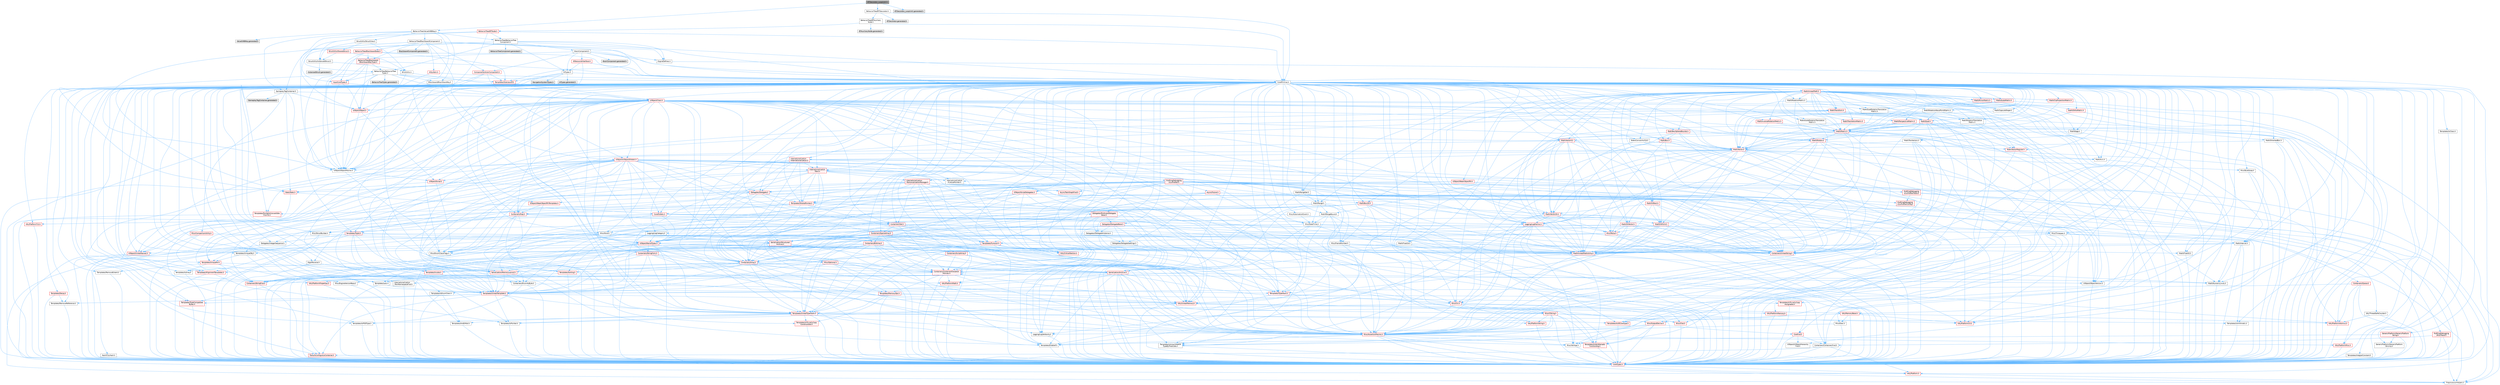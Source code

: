 digraph "BTDecorator_LoopUntil.h"
{
 // INTERACTIVE_SVG=YES
 // LATEX_PDF_SIZE
  bgcolor="transparent";
  edge [fontname=Helvetica,fontsize=10,labelfontname=Helvetica,labelfontsize=10];
  node [fontname=Helvetica,fontsize=10,shape=box,height=0.2,width=0.4];
  Node1 [id="Node000001",label="BTDecorator_LoopUntil.h",height=0.2,width=0.4,color="gray40", fillcolor="grey60", style="filled", fontcolor="black",tooltip=" "];
  Node1 -> Node2 [id="edge1_Node000001_Node000002",color="steelblue1",style="solid",tooltip=" "];
  Node2 [id="Node000002",label="BehaviorTree/ValueOrBBKey.h",height=0.2,width=0.4,color="grey40", fillcolor="white", style="filled",URL="$d4/d32/ValueOrBBKey_8h.html",tooltip=" "];
  Node2 -> Node3 [id="edge2_Node000002_Node000003",color="steelblue1",style="solid",tooltip=" "];
  Node3 [id="Node000003",label="BehaviorTree/BehaviorTree\lComponent.h",height=0.2,width=0.4,color="grey40", fillcolor="white", style="filled",URL="$dc/d7b/BehaviorTreeComponent_8h.html",tooltip=" "];
  Node3 -> Node4 [id="edge3_Node000003_Node000004",color="steelblue1",style="solid",tooltip=" "];
  Node4 [id="Node000004",label="CoreMinimal.h",height=0.2,width=0.4,color="grey40", fillcolor="white", style="filled",URL="$d7/d67/CoreMinimal_8h.html",tooltip=" "];
  Node4 -> Node5 [id="edge4_Node000004_Node000005",color="steelblue1",style="solid",tooltip=" "];
  Node5 [id="Node000005",label="CoreTypes.h",height=0.2,width=0.4,color="red", fillcolor="#FFF0F0", style="filled",URL="$dc/dec/CoreTypes_8h.html",tooltip=" "];
  Node5 -> Node6 [id="edge5_Node000005_Node000006",color="steelblue1",style="solid",tooltip=" "];
  Node6 [id="Node000006",label="HAL/Platform.h",height=0.2,width=0.4,color="red", fillcolor="#FFF0F0", style="filled",URL="$d9/dd0/Platform_8h.html",tooltip=" "];
  Node6 -> Node10 [id="edge6_Node000006_Node000010",color="steelblue1",style="solid",tooltip=" "];
  Node10 [id="Node000010",label="PreprocessorHelpers.h",height=0.2,width=0.4,color="grey40", fillcolor="white", style="filled",URL="$db/ddb/PreprocessorHelpers_8h.html",tooltip=" "];
  Node4 -> Node19 [id="edge7_Node000004_Node000019",color="steelblue1",style="solid",tooltip=" "];
  Node19 [id="Node000019",label="CoreFwd.h",height=0.2,width=0.4,color="red", fillcolor="#FFF0F0", style="filled",URL="$d1/d1e/CoreFwd_8h.html",tooltip=" "];
  Node19 -> Node5 [id="edge8_Node000019_Node000005",color="steelblue1",style="solid",tooltip=" "];
  Node19 -> Node20 [id="edge9_Node000019_Node000020",color="steelblue1",style="solid",tooltip=" "];
  Node20 [id="Node000020",label="Containers/ContainersFwd.h",height=0.2,width=0.4,color="grey40", fillcolor="white", style="filled",URL="$d4/d0a/ContainersFwd_8h.html",tooltip=" "];
  Node20 -> Node6 [id="edge10_Node000020_Node000006",color="steelblue1",style="solid",tooltip=" "];
  Node20 -> Node5 [id="edge11_Node000020_Node000005",color="steelblue1",style="solid",tooltip=" "];
  Node20 -> Node21 [id="edge12_Node000020_Node000021",color="steelblue1",style="solid",tooltip=" "];
  Node21 [id="Node000021",label="Traits/IsContiguousContainer.h",height=0.2,width=0.4,color="red", fillcolor="#FFF0F0", style="filled",URL="$d5/d3c/IsContiguousContainer_8h.html",tooltip=" "];
  Node21 -> Node5 [id="edge13_Node000021_Node000005",color="steelblue1",style="solid",tooltip=" "];
  Node19 -> Node25 [id="edge14_Node000019_Node000025",color="steelblue1",style="solid",tooltip=" "];
  Node25 [id="Node000025",label="UObject/UObjectHierarchy\lFwd.h",height=0.2,width=0.4,color="grey40", fillcolor="white", style="filled",URL="$d3/d13/UObjectHierarchyFwd_8h.html",tooltip=" "];
  Node4 -> Node25 [id="edge15_Node000004_Node000025",color="steelblue1",style="solid",tooltip=" "];
  Node4 -> Node20 [id="edge16_Node000004_Node000020",color="steelblue1",style="solid",tooltip=" "];
  Node4 -> Node26 [id="edge17_Node000004_Node000026",color="steelblue1",style="solid",tooltip=" "];
  Node26 [id="Node000026",label="Misc/VarArgs.h",height=0.2,width=0.4,color="grey40", fillcolor="white", style="filled",URL="$d5/d6f/VarArgs_8h.html",tooltip=" "];
  Node26 -> Node5 [id="edge18_Node000026_Node000005",color="steelblue1",style="solid",tooltip=" "];
  Node4 -> Node27 [id="edge19_Node000004_Node000027",color="steelblue1",style="solid",tooltip=" "];
  Node27 [id="Node000027",label="Logging/LogVerbosity.h",height=0.2,width=0.4,color="grey40", fillcolor="white", style="filled",URL="$d2/d8f/LogVerbosity_8h.html",tooltip=" "];
  Node27 -> Node5 [id="edge20_Node000027_Node000005",color="steelblue1",style="solid",tooltip=" "];
  Node4 -> Node28 [id="edge21_Node000004_Node000028",color="steelblue1",style="solid",tooltip=" "];
  Node28 [id="Node000028",label="Misc/OutputDevice.h",height=0.2,width=0.4,color="red", fillcolor="#FFF0F0", style="filled",URL="$d7/d32/OutputDevice_8h.html",tooltip=" "];
  Node28 -> Node19 [id="edge22_Node000028_Node000019",color="steelblue1",style="solid",tooltip=" "];
  Node28 -> Node5 [id="edge23_Node000028_Node000005",color="steelblue1",style="solid",tooltip=" "];
  Node28 -> Node27 [id="edge24_Node000028_Node000027",color="steelblue1",style="solid",tooltip=" "];
  Node28 -> Node26 [id="edge25_Node000028_Node000026",color="steelblue1",style="solid",tooltip=" "];
  Node28 -> Node29 [id="edge26_Node000028_Node000029",color="steelblue1",style="solid",tooltip=" "];
  Node29 [id="Node000029",label="Templates/IsArrayOrRefOf\lTypeByPredicate.h",height=0.2,width=0.4,color="grey40", fillcolor="white", style="filled",URL="$d6/da1/IsArrayOrRefOfTypeByPredicate_8h.html",tooltip=" "];
  Node29 -> Node5 [id="edge27_Node000029_Node000005",color="steelblue1",style="solid",tooltip=" "];
  Node28 -> Node30 [id="edge28_Node000028_Node000030",color="steelblue1",style="solid",tooltip=" "];
  Node30 [id="Node000030",label="Templates/IsValidVariadic\lFunctionArg.h",height=0.2,width=0.4,color="red", fillcolor="#FFF0F0", style="filled",URL="$d0/dc8/IsValidVariadicFunctionArg_8h.html",tooltip=" "];
  Node30 -> Node5 [id="edge29_Node000030_Node000005",color="steelblue1",style="solid",tooltip=" "];
  Node4 -> Node34 [id="edge30_Node000004_Node000034",color="steelblue1",style="solid",tooltip=" "];
  Node34 [id="Node000034",label="HAL/PlatformCrt.h",height=0.2,width=0.4,color="red", fillcolor="#FFF0F0", style="filled",URL="$d8/d75/PlatformCrt_8h.html",tooltip=" "];
  Node4 -> Node44 [id="edge31_Node000004_Node000044",color="steelblue1",style="solid",tooltip=" "];
  Node44 [id="Node000044",label="HAL/PlatformMisc.h",height=0.2,width=0.4,color="red", fillcolor="#FFF0F0", style="filled",URL="$d0/df5/PlatformMisc_8h.html",tooltip=" "];
  Node44 -> Node5 [id="edge32_Node000044_Node000005",color="steelblue1",style="solid",tooltip=" "];
  Node4 -> Node63 [id="edge33_Node000004_Node000063",color="steelblue1",style="solid",tooltip=" "];
  Node63 [id="Node000063",label="Misc/AssertionMacros.h",height=0.2,width=0.4,color="red", fillcolor="#FFF0F0", style="filled",URL="$d0/dfa/AssertionMacros_8h.html",tooltip=" "];
  Node63 -> Node5 [id="edge34_Node000063_Node000005",color="steelblue1",style="solid",tooltip=" "];
  Node63 -> Node6 [id="edge35_Node000063_Node000006",color="steelblue1",style="solid",tooltip=" "];
  Node63 -> Node44 [id="edge36_Node000063_Node000044",color="steelblue1",style="solid",tooltip=" "];
  Node63 -> Node10 [id="edge37_Node000063_Node000010",color="steelblue1",style="solid",tooltip=" "];
  Node63 -> Node64 [id="edge38_Node000063_Node000064",color="steelblue1",style="solid",tooltip=" "];
  Node64 [id="Node000064",label="Templates/EnableIf.h",height=0.2,width=0.4,color="grey40", fillcolor="white", style="filled",URL="$d7/d60/EnableIf_8h.html",tooltip=" "];
  Node64 -> Node5 [id="edge39_Node000064_Node000005",color="steelblue1",style="solid",tooltip=" "];
  Node63 -> Node29 [id="edge40_Node000063_Node000029",color="steelblue1",style="solid",tooltip=" "];
  Node63 -> Node30 [id="edge41_Node000063_Node000030",color="steelblue1",style="solid",tooltip=" "];
  Node63 -> Node26 [id="edge42_Node000063_Node000026",color="steelblue1",style="solid",tooltip=" "];
  Node4 -> Node72 [id="edge43_Node000004_Node000072",color="steelblue1",style="solid",tooltip=" "];
  Node72 [id="Node000072",label="Templates/IsPointer.h",height=0.2,width=0.4,color="grey40", fillcolor="white", style="filled",URL="$d7/d05/IsPointer_8h.html",tooltip=" "];
  Node72 -> Node5 [id="edge44_Node000072_Node000005",color="steelblue1",style="solid",tooltip=" "];
  Node4 -> Node73 [id="edge45_Node000004_Node000073",color="steelblue1",style="solid",tooltip=" "];
  Node73 [id="Node000073",label="HAL/PlatformMemory.h",height=0.2,width=0.4,color="red", fillcolor="#FFF0F0", style="filled",URL="$de/d68/PlatformMemory_8h.html",tooltip=" "];
  Node73 -> Node5 [id="edge46_Node000073_Node000005",color="steelblue1",style="solid",tooltip=" "];
  Node4 -> Node56 [id="edge47_Node000004_Node000056",color="steelblue1",style="solid",tooltip=" "];
  Node56 [id="Node000056",label="HAL/PlatformAtomics.h",height=0.2,width=0.4,color="red", fillcolor="#FFF0F0", style="filled",URL="$d3/d36/PlatformAtomics_8h.html",tooltip=" "];
  Node56 -> Node5 [id="edge48_Node000056_Node000005",color="steelblue1",style="solid",tooltip=" "];
  Node4 -> Node78 [id="edge49_Node000004_Node000078",color="steelblue1",style="solid",tooltip=" "];
  Node78 [id="Node000078",label="Misc/Exec.h",height=0.2,width=0.4,color="grey40", fillcolor="white", style="filled",URL="$de/ddb/Exec_8h.html",tooltip=" "];
  Node78 -> Node5 [id="edge50_Node000078_Node000005",color="steelblue1",style="solid",tooltip=" "];
  Node78 -> Node63 [id="edge51_Node000078_Node000063",color="steelblue1",style="solid",tooltip=" "];
  Node4 -> Node79 [id="edge52_Node000004_Node000079",color="steelblue1",style="solid",tooltip=" "];
  Node79 [id="Node000079",label="HAL/MemoryBase.h",height=0.2,width=0.4,color="red", fillcolor="#FFF0F0", style="filled",URL="$d6/d9f/MemoryBase_8h.html",tooltip=" "];
  Node79 -> Node5 [id="edge53_Node000079_Node000005",color="steelblue1",style="solid",tooltip=" "];
  Node79 -> Node56 [id="edge54_Node000079_Node000056",color="steelblue1",style="solid",tooltip=" "];
  Node79 -> Node34 [id="edge55_Node000079_Node000034",color="steelblue1",style="solid",tooltip=" "];
  Node79 -> Node78 [id="edge56_Node000079_Node000078",color="steelblue1",style="solid",tooltip=" "];
  Node79 -> Node28 [id="edge57_Node000079_Node000028",color="steelblue1",style="solid",tooltip=" "];
  Node4 -> Node89 [id="edge58_Node000004_Node000089",color="steelblue1",style="solid",tooltip=" "];
  Node89 [id="Node000089",label="HAL/UnrealMemory.h",height=0.2,width=0.4,color="red", fillcolor="#FFF0F0", style="filled",URL="$d9/d96/UnrealMemory_8h.html",tooltip=" "];
  Node89 -> Node5 [id="edge59_Node000089_Node000005",color="steelblue1",style="solid",tooltip=" "];
  Node89 -> Node79 [id="edge60_Node000089_Node000079",color="steelblue1",style="solid",tooltip=" "];
  Node89 -> Node73 [id="edge61_Node000089_Node000073",color="steelblue1",style="solid",tooltip=" "];
  Node89 -> Node72 [id="edge62_Node000089_Node000072",color="steelblue1",style="solid",tooltip=" "];
  Node4 -> Node91 [id="edge63_Node000004_Node000091",color="steelblue1",style="solid",tooltip=" "];
  Node91 [id="Node000091",label="Templates/IsArithmetic.h",height=0.2,width=0.4,color="grey40", fillcolor="white", style="filled",URL="$d2/d5d/IsArithmetic_8h.html",tooltip=" "];
  Node91 -> Node5 [id="edge64_Node000091_Node000005",color="steelblue1",style="solid",tooltip=" "];
  Node4 -> Node85 [id="edge65_Node000004_Node000085",color="steelblue1",style="solid",tooltip=" "];
  Node85 [id="Node000085",label="Templates/AndOrNot.h",height=0.2,width=0.4,color="grey40", fillcolor="white", style="filled",URL="$db/d0a/AndOrNot_8h.html",tooltip=" "];
  Node85 -> Node5 [id="edge66_Node000085_Node000005",color="steelblue1",style="solid",tooltip=" "];
  Node4 -> Node92 [id="edge67_Node000004_Node000092",color="steelblue1",style="solid",tooltip=" "];
  Node92 [id="Node000092",label="Templates/IsPODType.h",height=0.2,width=0.4,color="grey40", fillcolor="white", style="filled",URL="$d7/db1/IsPODType_8h.html",tooltip=" "];
  Node92 -> Node5 [id="edge68_Node000092_Node000005",color="steelblue1",style="solid",tooltip=" "];
  Node4 -> Node93 [id="edge69_Node000004_Node000093",color="steelblue1",style="solid",tooltip=" "];
  Node93 [id="Node000093",label="Templates/IsUECoreType.h",height=0.2,width=0.4,color="red", fillcolor="#FFF0F0", style="filled",URL="$d1/db8/IsUECoreType_8h.html",tooltip=" "];
  Node93 -> Node5 [id="edge70_Node000093_Node000005",color="steelblue1",style="solid",tooltip=" "];
  Node4 -> Node86 [id="edge71_Node000004_Node000086",color="steelblue1",style="solid",tooltip=" "];
  Node86 [id="Node000086",label="Templates/IsTriviallyCopy\lConstructible.h",height=0.2,width=0.4,color="red", fillcolor="#FFF0F0", style="filled",URL="$d3/d78/IsTriviallyCopyConstructible_8h.html",tooltip=" "];
  Node86 -> Node5 [id="edge72_Node000086_Node000005",color="steelblue1",style="solid",tooltip=" "];
  Node4 -> Node94 [id="edge73_Node000004_Node000094",color="steelblue1",style="solid",tooltip=" "];
  Node94 [id="Node000094",label="Templates/UnrealTypeTraits.h",height=0.2,width=0.4,color="red", fillcolor="#FFF0F0", style="filled",URL="$d2/d2d/UnrealTypeTraits_8h.html",tooltip=" "];
  Node94 -> Node5 [id="edge74_Node000094_Node000005",color="steelblue1",style="solid",tooltip=" "];
  Node94 -> Node72 [id="edge75_Node000094_Node000072",color="steelblue1",style="solid",tooltip=" "];
  Node94 -> Node63 [id="edge76_Node000094_Node000063",color="steelblue1",style="solid",tooltip=" "];
  Node94 -> Node85 [id="edge77_Node000094_Node000085",color="steelblue1",style="solid",tooltip=" "];
  Node94 -> Node64 [id="edge78_Node000094_Node000064",color="steelblue1",style="solid",tooltip=" "];
  Node94 -> Node91 [id="edge79_Node000094_Node000091",color="steelblue1",style="solid",tooltip=" "];
  Node94 -> Node92 [id="edge80_Node000094_Node000092",color="steelblue1",style="solid",tooltip=" "];
  Node94 -> Node93 [id="edge81_Node000094_Node000093",color="steelblue1",style="solid",tooltip=" "];
  Node94 -> Node86 [id="edge82_Node000094_Node000086",color="steelblue1",style="solid",tooltip=" "];
  Node4 -> Node64 [id="edge83_Node000004_Node000064",color="steelblue1",style="solid",tooltip=" "];
  Node4 -> Node96 [id="edge84_Node000004_Node000096",color="steelblue1",style="solid",tooltip=" "];
  Node96 [id="Node000096",label="Templates/RemoveReference.h",height=0.2,width=0.4,color="grey40", fillcolor="white", style="filled",URL="$da/dbe/RemoveReference_8h.html",tooltip=" "];
  Node96 -> Node5 [id="edge85_Node000096_Node000005",color="steelblue1",style="solid",tooltip=" "];
  Node4 -> Node97 [id="edge86_Node000004_Node000097",color="steelblue1",style="solid",tooltip=" "];
  Node97 [id="Node000097",label="Templates/IntegralConstant.h",height=0.2,width=0.4,color="grey40", fillcolor="white", style="filled",URL="$db/d1b/IntegralConstant_8h.html",tooltip=" "];
  Node97 -> Node5 [id="edge87_Node000097_Node000005",color="steelblue1",style="solid",tooltip=" "];
  Node4 -> Node98 [id="edge88_Node000004_Node000098",color="steelblue1",style="solid",tooltip=" "];
  Node98 [id="Node000098",label="Templates/IsClass.h",height=0.2,width=0.4,color="grey40", fillcolor="white", style="filled",URL="$db/dcb/IsClass_8h.html",tooltip=" "];
  Node98 -> Node5 [id="edge89_Node000098_Node000005",color="steelblue1",style="solid",tooltip=" "];
  Node4 -> Node99 [id="edge90_Node000004_Node000099",color="steelblue1",style="solid",tooltip=" "];
  Node99 [id="Node000099",label="Templates/TypeCompatible\lBytes.h",height=0.2,width=0.4,color="red", fillcolor="#FFF0F0", style="filled",URL="$df/d0a/TypeCompatibleBytes_8h.html",tooltip=" "];
  Node99 -> Node5 [id="edge91_Node000099_Node000005",color="steelblue1",style="solid",tooltip=" "];
  Node4 -> Node21 [id="edge92_Node000004_Node000021",color="steelblue1",style="solid",tooltip=" "];
  Node4 -> Node100 [id="edge93_Node000004_Node000100",color="steelblue1",style="solid",tooltip=" "];
  Node100 [id="Node000100",label="Templates/UnrealTemplate.h",height=0.2,width=0.4,color="red", fillcolor="#FFF0F0", style="filled",URL="$d4/d24/UnrealTemplate_8h.html",tooltip=" "];
  Node100 -> Node5 [id="edge94_Node000100_Node000005",color="steelblue1",style="solid",tooltip=" "];
  Node100 -> Node72 [id="edge95_Node000100_Node000072",color="steelblue1",style="solid",tooltip=" "];
  Node100 -> Node89 [id="edge96_Node000100_Node000089",color="steelblue1",style="solid",tooltip=" "];
  Node100 -> Node94 [id="edge97_Node000100_Node000094",color="steelblue1",style="solid",tooltip=" "];
  Node100 -> Node96 [id="edge98_Node000100_Node000096",color="steelblue1",style="solid",tooltip=" "];
  Node100 -> Node99 [id="edge99_Node000100_Node000099",color="steelblue1",style="solid",tooltip=" "];
  Node100 -> Node21 [id="edge100_Node000100_Node000021",color="steelblue1",style="solid",tooltip=" "];
  Node4 -> Node49 [id="edge101_Node000004_Node000049",color="steelblue1",style="solid",tooltip=" "];
  Node49 [id="Node000049",label="Math/NumericLimits.h",height=0.2,width=0.4,color="grey40", fillcolor="white", style="filled",URL="$df/d1b/NumericLimits_8h.html",tooltip=" "];
  Node49 -> Node5 [id="edge102_Node000049_Node000005",color="steelblue1",style="solid",tooltip=" "];
  Node4 -> Node104 [id="edge103_Node000004_Node000104",color="steelblue1",style="solid",tooltip=" "];
  Node104 [id="Node000104",label="HAL/PlatformMath.h",height=0.2,width=0.4,color="red", fillcolor="#FFF0F0", style="filled",URL="$dc/d53/PlatformMath_8h.html",tooltip=" "];
  Node104 -> Node5 [id="edge104_Node000104_Node000005",color="steelblue1",style="solid",tooltip=" "];
  Node4 -> Node87 [id="edge105_Node000004_Node000087",color="steelblue1",style="solid",tooltip=" "];
  Node87 [id="Node000087",label="Templates/IsTriviallyCopy\lAssignable.h",height=0.2,width=0.4,color="red", fillcolor="#FFF0F0", style="filled",URL="$d2/df2/IsTriviallyCopyAssignable_8h.html",tooltip=" "];
  Node87 -> Node5 [id="edge106_Node000087_Node000005",color="steelblue1",style="solid",tooltip=" "];
  Node4 -> Node112 [id="edge107_Node000004_Node000112",color="steelblue1",style="solid",tooltip=" "];
  Node112 [id="Node000112",label="Templates/MemoryOps.h",height=0.2,width=0.4,color="red", fillcolor="#FFF0F0", style="filled",URL="$db/dea/MemoryOps_8h.html",tooltip=" "];
  Node112 -> Node5 [id="edge108_Node000112_Node000005",color="steelblue1",style="solid",tooltip=" "];
  Node112 -> Node89 [id="edge109_Node000112_Node000089",color="steelblue1",style="solid",tooltip=" "];
  Node112 -> Node87 [id="edge110_Node000112_Node000087",color="steelblue1",style="solid",tooltip=" "];
  Node112 -> Node86 [id="edge111_Node000112_Node000086",color="steelblue1",style="solid",tooltip=" "];
  Node112 -> Node94 [id="edge112_Node000112_Node000094",color="steelblue1",style="solid",tooltip=" "];
  Node4 -> Node113 [id="edge113_Node000004_Node000113",color="steelblue1",style="solid",tooltip=" "];
  Node113 [id="Node000113",label="Containers/ContainerAllocation\lPolicies.h",height=0.2,width=0.4,color="red", fillcolor="#FFF0F0", style="filled",URL="$d7/dff/ContainerAllocationPolicies_8h.html",tooltip=" "];
  Node113 -> Node5 [id="edge114_Node000113_Node000005",color="steelblue1",style="solid",tooltip=" "];
  Node113 -> Node113 [id="edge115_Node000113_Node000113",color="steelblue1",style="solid",tooltip=" "];
  Node113 -> Node104 [id="edge116_Node000113_Node000104",color="steelblue1",style="solid",tooltip=" "];
  Node113 -> Node89 [id="edge117_Node000113_Node000089",color="steelblue1",style="solid",tooltip=" "];
  Node113 -> Node49 [id="edge118_Node000113_Node000049",color="steelblue1",style="solid",tooltip=" "];
  Node113 -> Node63 [id="edge119_Node000113_Node000063",color="steelblue1",style="solid",tooltip=" "];
  Node113 -> Node112 [id="edge120_Node000113_Node000112",color="steelblue1",style="solid",tooltip=" "];
  Node113 -> Node99 [id="edge121_Node000113_Node000099",color="steelblue1",style="solid",tooltip=" "];
  Node4 -> Node116 [id="edge122_Node000004_Node000116",color="steelblue1",style="solid",tooltip=" "];
  Node116 [id="Node000116",label="Templates/IsEnumClass.h",height=0.2,width=0.4,color="grey40", fillcolor="white", style="filled",URL="$d7/d15/IsEnumClass_8h.html",tooltip=" "];
  Node116 -> Node5 [id="edge123_Node000116_Node000005",color="steelblue1",style="solid",tooltip=" "];
  Node116 -> Node85 [id="edge124_Node000116_Node000085",color="steelblue1",style="solid",tooltip=" "];
  Node4 -> Node117 [id="edge125_Node000004_Node000117",color="steelblue1",style="solid",tooltip=" "];
  Node117 [id="Node000117",label="HAL/PlatformProperties.h",height=0.2,width=0.4,color="red", fillcolor="#FFF0F0", style="filled",URL="$d9/db0/PlatformProperties_8h.html",tooltip=" "];
  Node117 -> Node5 [id="edge126_Node000117_Node000005",color="steelblue1",style="solid",tooltip=" "];
  Node4 -> Node120 [id="edge127_Node000004_Node000120",color="steelblue1",style="solid",tooltip=" "];
  Node120 [id="Node000120",label="Misc/EngineVersionBase.h",height=0.2,width=0.4,color="grey40", fillcolor="white", style="filled",URL="$d5/d2b/EngineVersionBase_8h.html",tooltip=" "];
  Node120 -> Node5 [id="edge128_Node000120_Node000005",color="steelblue1",style="solid",tooltip=" "];
  Node4 -> Node121 [id="edge129_Node000004_Node000121",color="steelblue1",style="solid",tooltip=" "];
  Node121 [id="Node000121",label="Internationalization\l/TextNamespaceFwd.h",height=0.2,width=0.4,color="grey40", fillcolor="white", style="filled",URL="$d8/d97/TextNamespaceFwd_8h.html",tooltip=" "];
  Node121 -> Node5 [id="edge130_Node000121_Node000005",color="steelblue1",style="solid",tooltip=" "];
  Node4 -> Node122 [id="edge131_Node000004_Node000122",color="steelblue1",style="solid",tooltip=" "];
  Node122 [id="Node000122",label="Serialization/Archive.h",height=0.2,width=0.4,color="red", fillcolor="#FFF0F0", style="filled",URL="$d7/d3b/Archive_8h.html",tooltip=" "];
  Node122 -> Node19 [id="edge132_Node000122_Node000019",color="steelblue1",style="solid",tooltip=" "];
  Node122 -> Node5 [id="edge133_Node000122_Node000005",color="steelblue1",style="solid",tooltip=" "];
  Node122 -> Node117 [id="edge134_Node000122_Node000117",color="steelblue1",style="solid",tooltip=" "];
  Node122 -> Node121 [id="edge135_Node000122_Node000121",color="steelblue1",style="solid",tooltip=" "];
  Node122 -> Node63 [id="edge136_Node000122_Node000063",color="steelblue1",style="solid",tooltip=" "];
  Node122 -> Node120 [id="edge137_Node000122_Node000120",color="steelblue1",style="solid",tooltip=" "];
  Node122 -> Node26 [id="edge138_Node000122_Node000026",color="steelblue1",style="solid",tooltip=" "];
  Node122 -> Node64 [id="edge139_Node000122_Node000064",color="steelblue1",style="solid",tooltip=" "];
  Node122 -> Node29 [id="edge140_Node000122_Node000029",color="steelblue1",style="solid",tooltip=" "];
  Node122 -> Node116 [id="edge141_Node000122_Node000116",color="steelblue1",style="solid",tooltip=" "];
  Node122 -> Node30 [id="edge142_Node000122_Node000030",color="steelblue1",style="solid",tooltip=" "];
  Node122 -> Node100 [id="edge143_Node000122_Node000100",color="steelblue1",style="solid",tooltip=" "];
  Node122 -> Node125 [id="edge144_Node000122_Node000125",color="steelblue1",style="solid",tooltip=" "];
  Node125 [id="Node000125",label="UObject/ObjectVersion.h",height=0.2,width=0.4,color="grey40", fillcolor="white", style="filled",URL="$da/d63/ObjectVersion_8h.html",tooltip=" "];
  Node125 -> Node5 [id="edge145_Node000125_Node000005",color="steelblue1",style="solid",tooltip=" "];
  Node4 -> Node126 [id="edge146_Node000004_Node000126",color="steelblue1",style="solid",tooltip=" "];
  Node126 [id="Node000126",label="Templates/Less.h",height=0.2,width=0.4,color="grey40", fillcolor="white", style="filled",URL="$de/dc8/Less_8h.html",tooltip=" "];
  Node126 -> Node5 [id="edge147_Node000126_Node000005",color="steelblue1",style="solid",tooltip=" "];
  Node126 -> Node100 [id="edge148_Node000126_Node000100",color="steelblue1",style="solid",tooltip=" "];
  Node4 -> Node127 [id="edge149_Node000004_Node000127",color="steelblue1",style="solid",tooltip=" "];
  Node127 [id="Node000127",label="Templates/Sorting.h",height=0.2,width=0.4,color="red", fillcolor="#FFF0F0", style="filled",URL="$d3/d9e/Sorting_8h.html",tooltip=" "];
  Node127 -> Node5 [id="edge150_Node000127_Node000005",color="steelblue1",style="solid",tooltip=" "];
  Node127 -> Node104 [id="edge151_Node000127_Node000104",color="steelblue1",style="solid",tooltip=" "];
  Node127 -> Node126 [id="edge152_Node000127_Node000126",color="steelblue1",style="solid",tooltip=" "];
  Node4 -> Node138 [id="edge153_Node000004_Node000138",color="steelblue1",style="solid",tooltip=" "];
  Node138 [id="Node000138",label="Misc/Char.h",height=0.2,width=0.4,color="red", fillcolor="#FFF0F0", style="filled",URL="$d0/d58/Char_8h.html",tooltip=" "];
  Node138 -> Node5 [id="edge154_Node000138_Node000005",color="steelblue1",style="solid",tooltip=" "];
  Node4 -> Node141 [id="edge155_Node000004_Node000141",color="steelblue1",style="solid",tooltip=" "];
  Node141 [id="Node000141",label="GenericPlatform/GenericPlatform\lStricmp.h",height=0.2,width=0.4,color="grey40", fillcolor="white", style="filled",URL="$d2/d86/GenericPlatformStricmp_8h.html",tooltip=" "];
  Node141 -> Node5 [id="edge156_Node000141_Node000005",color="steelblue1",style="solid",tooltip=" "];
  Node4 -> Node142 [id="edge157_Node000004_Node000142",color="steelblue1",style="solid",tooltip=" "];
  Node142 [id="Node000142",label="GenericPlatform/GenericPlatform\lString.h",height=0.2,width=0.4,color="red", fillcolor="#FFF0F0", style="filled",URL="$dd/d20/GenericPlatformString_8h.html",tooltip=" "];
  Node142 -> Node5 [id="edge158_Node000142_Node000005",color="steelblue1",style="solid",tooltip=" "];
  Node142 -> Node141 [id="edge159_Node000142_Node000141",color="steelblue1",style="solid",tooltip=" "];
  Node142 -> Node64 [id="edge160_Node000142_Node000064",color="steelblue1",style="solid",tooltip=" "];
  Node4 -> Node75 [id="edge161_Node000004_Node000075",color="steelblue1",style="solid",tooltip=" "];
  Node75 [id="Node000075",label="HAL/PlatformString.h",height=0.2,width=0.4,color="red", fillcolor="#FFF0F0", style="filled",URL="$db/db5/PlatformString_8h.html",tooltip=" "];
  Node75 -> Node5 [id="edge162_Node000075_Node000005",color="steelblue1",style="solid",tooltip=" "];
  Node4 -> Node145 [id="edge163_Node000004_Node000145",color="steelblue1",style="solid",tooltip=" "];
  Node145 [id="Node000145",label="Misc/CString.h",height=0.2,width=0.4,color="red", fillcolor="#FFF0F0", style="filled",URL="$d2/d49/CString_8h.html",tooltip=" "];
  Node145 -> Node5 [id="edge164_Node000145_Node000005",color="steelblue1",style="solid",tooltip=" "];
  Node145 -> Node34 [id="edge165_Node000145_Node000034",color="steelblue1",style="solid",tooltip=" "];
  Node145 -> Node75 [id="edge166_Node000145_Node000075",color="steelblue1",style="solid",tooltip=" "];
  Node145 -> Node63 [id="edge167_Node000145_Node000063",color="steelblue1",style="solid",tooltip=" "];
  Node145 -> Node138 [id="edge168_Node000145_Node000138",color="steelblue1",style="solid",tooltip=" "];
  Node145 -> Node26 [id="edge169_Node000145_Node000026",color="steelblue1",style="solid",tooltip=" "];
  Node145 -> Node29 [id="edge170_Node000145_Node000029",color="steelblue1",style="solid",tooltip=" "];
  Node145 -> Node30 [id="edge171_Node000145_Node000030",color="steelblue1",style="solid",tooltip=" "];
  Node4 -> Node146 [id="edge172_Node000004_Node000146",color="steelblue1",style="solid",tooltip=" "];
  Node146 [id="Node000146",label="Misc/Crc.h",height=0.2,width=0.4,color="red", fillcolor="#FFF0F0", style="filled",URL="$d4/dd2/Crc_8h.html",tooltip=" "];
  Node146 -> Node5 [id="edge173_Node000146_Node000005",color="steelblue1",style="solid",tooltip=" "];
  Node146 -> Node75 [id="edge174_Node000146_Node000075",color="steelblue1",style="solid",tooltip=" "];
  Node146 -> Node63 [id="edge175_Node000146_Node000063",color="steelblue1",style="solid",tooltip=" "];
  Node146 -> Node145 [id="edge176_Node000146_Node000145",color="steelblue1",style="solid",tooltip=" "];
  Node146 -> Node138 [id="edge177_Node000146_Node000138",color="steelblue1",style="solid",tooltip=" "];
  Node146 -> Node94 [id="edge178_Node000146_Node000094",color="steelblue1",style="solid",tooltip=" "];
  Node4 -> Node137 [id="edge179_Node000004_Node000137",color="steelblue1",style="solid",tooltip=" "];
  Node137 [id="Node000137",label="Math/UnrealMathUtility.h",height=0.2,width=0.4,color="red", fillcolor="#FFF0F0", style="filled",URL="$db/db8/UnrealMathUtility_8h.html",tooltip=" "];
  Node137 -> Node5 [id="edge180_Node000137_Node000005",color="steelblue1",style="solid",tooltip=" "];
  Node137 -> Node63 [id="edge181_Node000137_Node000063",color="steelblue1",style="solid",tooltip=" "];
  Node137 -> Node104 [id="edge182_Node000137_Node000104",color="steelblue1",style="solid",tooltip=" "];
  Node4 -> Node147 [id="edge183_Node000004_Node000147",color="steelblue1",style="solid",tooltip=" "];
  Node147 [id="Node000147",label="Containers/UnrealString.h",height=0.2,width=0.4,color="red", fillcolor="#FFF0F0", style="filled",URL="$d5/dba/UnrealString_8h.html",tooltip=" "];
  Node4 -> Node151 [id="edge184_Node000004_Node000151",color="steelblue1",style="solid",tooltip=" "];
  Node151 [id="Node000151",label="Containers/Array.h",height=0.2,width=0.4,color="red", fillcolor="#FFF0F0", style="filled",URL="$df/dd0/Array_8h.html",tooltip=" "];
  Node151 -> Node5 [id="edge185_Node000151_Node000005",color="steelblue1",style="solid",tooltip=" "];
  Node151 -> Node63 [id="edge186_Node000151_Node000063",color="steelblue1",style="solid",tooltip=" "];
  Node151 -> Node89 [id="edge187_Node000151_Node000089",color="steelblue1",style="solid",tooltip=" "];
  Node151 -> Node94 [id="edge188_Node000151_Node000094",color="steelblue1",style="solid",tooltip=" "];
  Node151 -> Node100 [id="edge189_Node000151_Node000100",color="steelblue1",style="solid",tooltip=" "];
  Node151 -> Node113 [id="edge190_Node000151_Node000113",color="steelblue1",style="solid",tooltip=" "];
  Node151 -> Node122 [id="edge191_Node000151_Node000122",color="steelblue1",style="solid",tooltip=" "];
  Node151 -> Node130 [id="edge192_Node000151_Node000130",color="steelblue1",style="solid",tooltip=" "];
  Node130 [id="Node000130",label="Templates/Invoke.h",height=0.2,width=0.4,color="red", fillcolor="#FFF0F0", style="filled",URL="$d7/deb/Invoke_8h.html",tooltip=" "];
  Node130 -> Node5 [id="edge193_Node000130_Node000005",color="steelblue1",style="solid",tooltip=" "];
  Node130 -> Node100 [id="edge194_Node000130_Node000100",color="steelblue1",style="solid",tooltip=" "];
  Node151 -> Node126 [id="edge195_Node000151_Node000126",color="steelblue1",style="solid",tooltip=" "];
  Node151 -> Node127 [id="edge196_Node000151_Node000127",color="steelblue1",style="solid",tooltip=" "];
  Node151 -> Node174 [id="edge197_Node000151_Node000174",color="steelblue1",style="solid",tooltip=" "];
  Node174 [id="Node000174",label="Templates/AlignmentTemplates.h",height=0.2,width=0.4,color="red", fillcolor="#FFF0F0", style="filled",URL="$dd/d32/AlignmentTemplates_8h.html",tooltip=" "];
  Node174 -> Node5 [id="edge198_Node000174_Node000005",color="steelblue1",style="solid",tooltip=" "];
  Node174 -> Node72 [id="edge199_Node000174_Node000072",color="steelblue1",style="solid",tooltip=" "];
  Node4 -> Node175 [id="edge200_Node000004_Node000175",color="steelblue1",style="solid",tooltip=" "];
  Node175 [id="Node000175",label="Misc/FrameNumber.h",height=0.2,width=0.4,color="grey40", fillcolor="white", style="filled",URL="$dd/dbd/FrameNumber_8h.html",tooltip=" "];
  Node175 -> Node5 [id="edge201_Node000175_Node000005",color="steelblue1",style="solid",tooltip=" "];
  Node175 -> Node49 [id="edge202_Node000175_Node000049",color="steelblue1",style="solid",tooltip=" "];
  Node175 -> Node137 [id="edge203_Node000175_Node000137",color="steelblue1",style="solid",tooltip=" "];
  Node175 -> Node64 [id="edge204_Node000175_Node000064",color="steelblue1",style="solid",tooltip=" "];
  Node175 -> Node94 [id="edge205_Node000175_Node000094",color="steelblue1",style="solid",tooltip=" "];
  Node4 -> Node176 [id="edge206_Node000004_Node000176",color="steelblue1",style="solid",tooltip=" "];
  Node176 [id="Node000176",label="Misc/Timespan.h",height=0.2,width=0.4,color="grey40", fillcolor="white", style="filled",URL="$da/dd9/Timespan_8h.html",tooltip=" "];
  Node176 -> Node5 [id="edge207_Node000176_Node000005",color="steelblue1",style="solid",tooltip=" "];
  Node176 -> Node177 [id="edge208_Node000176_Node000177",color="steelblue1",style="solid",tooltip=" "];
  Node177 [id="Node000177",label="Math/Interval.h",height=0.2,width=0.4,color="grey40", fillcolor="white", style="filled",URL="$d1/d55/Interval_8h.html",tooltip=" "];
  Node177 -> Node5 [id="edge209_Node000177_Node000005",color="steelblue1",style="solid",tooltip=" "];
  Node177 -> Node91 [id="edge210_Node000177_Node000091",color="steelblue1",style="solid",tooltip=" "];
  Node177 -> Node94 [id="edge211_Node000177_Node000094",color="steelblue1",style="solid",tooltip=" "];
  Node177 -> Node49 [id="edge212_Node000177_Node000049",color="steelblue1",style="solid",tooltip=" "];
  Node177 -> Node137 [id="edge213_Node000177_Node000137",color="steelblue1",style="solid",tooltip=" "];
  Node176 -> Node137 [id="edge214_Node000176_Node000137",color="steelblue1",style="solid",tooltip=" "];
  Node176 -> Node63 [id="edge215_Node000176_Node000063",color="steelblue1",style="solid",tooltip=" "];
  Node4 -> Node178 [id="edge216_Node000004_Node000178",color="steelblue1",style="solid",tooltip=" "];
  Node178 [id="Node000178",label="Containers/StringConv.h",height=0.2,width=0.4,color="red", fillcolor="#FFF0F0", style="filled",URL="$d3/ddf/StringConv_8h.html",tooltip=" "];
  Node178 -> Node5 [id="edge217_Node000178_Node000005",color="steelblue1",style="solid",tooltip=" "];
  Node178 -> Node63 [id="edge218_Node000178_Node000063",color="steelblue1",style="solid",tooltip=" "];
  Node178 -> Node113 [id="edge219_Node000178_Node000113",color="steelblue1",style="solid",tooltip=" "];
  Node178 -> Node151 [id="edge220_Node000178_Node000151",color="steelblue1",style="solid",tooltip=" "];
  Node178 -> Node145 [id="edge221_Node000178_Node000145",color="steelblue1",style="solid",tooltip=" "];
  Node178 -> Node179 [id="edge222_Node000178_Node000179",color="steelblue1",style="solid",tooltip=" "];
  Node179 [id="Node000179",label="Templates/IsArray.h",height=0.2,width=0.4,color="grey40", fillcolor="white", style="filled",URL="$d8/d8d/IsArray_8h.html",tooltip=" "];
  Node179 -> Node5 [id="edge223_Node000179_Node000005",color="steelblue1",style="solid",tooltip=" "];
  Node178 -> Node100 [id="edge224_Node000178_Node000100",color="steelblue1",style="solid",tooltip=" "];
  Node178 -> Node94 [id="edge225_Node000178_Node000094",color="steelblue1",style="solid",tooltip=" "];
  Node178 -> Node21 [id="edge226_Node000178_Node000021",color="steelblue1",style="solid",tooltip=" "];
  Node4 -> Node180 [id="edge227_Node000004_Node000180",color="steelblue1",style="solid",tooltip=" "];
  Node180 [id="Node000180",label="UObject/UnrealNames.h",height=0.2,width=0.4,color="red", fillcolor="#FFF0F0", style="filled",URL="$d8/db1/UnrealNames_8h.html",tooltip=" "];
  Node180 -> Node5 [id="edge228_Node000180_Node000005",color="steelblue1",style="solid",tooltip=" "];
  Node4 -> Node182 [id="edge229_Node000004_Node000182",color="steelblue1",style="solid",tooltip=" "];
  Node182 [id="Node000182",label="UObject/NameTypes.h",height=0.2,width=0.4,color="red", fillcolor="#FFF0F0", style="filled",URL="$d6/d35/NameTypes_8h.html",tooltip=" "];
  Node182 -> Node5 [id="edge230_Node000182_Node000005",color="steelblue1",style="solid",tooltip=" "];
  Node182 -> Node63 [id="edge231_Node000182_Node000063",color="steelblue1",style="solid",tooltip=" "];
  Node182 -> Node89 [id="edge232_Node000182_Node000089",color="steelblue1",style="solid",tooltip=" "];
  Node182 -> Node94 [id="edge233_Node000182_Node000094",color="steelblue1",style="solid",tooltip=" "];
  Node182 -> Node100 [id="edge234_Node000182_Node000100",color="steelblue1",style="solid",tooltip=" "];
  Node182 -> Node147 [id="edge235_Node000182_Node000147",color="steelblue1",style="solid",tooltip=" "];
  Node182 -> Node183 [id="edge236_Node000182_Node000183",color="steelblue1",style="solid",tooltip=" "];
  Node183 [id="Node000183",label="HAL/CriticalSection.h",height=0.2,width=0.4,color="red", fillcolor="#FFF0F0", style="filled",URL="$d6/d90/CriticalSection_8h.html",tooltip=" "];
  Node182 -> Node178 [id="edge237_Node000182_Node000178",color="steelblue1",style="solid",tooltip=" "];
  Node182 -> Node46 [id="edge238_Node000182_Node000046",color="steelblue1",style="solid",tooltip=" "];
  Node46 [id="Node000046",label="Containers/StringFwd.h",height=0.2,width=0.4,color="red", fillcolor="#FFF0F0", style="filled",URL="$df/d37/StringFwd_8h.html",tooltip=" "];
  Node46 -> Node5 [id="edge239_Node000046_Node000005",color="steelblue1",style="solid",tooltip=" "];
  Node46 -> Node21 [id="edge240_Node000046_Node000021",color="steelblue1",style="solid",tooltip=" "];
  Node182 -> Node180 [id="edge241_Node000182_Node000180",color="steelblue1",style="solid",tooltip=" "];
  Node182 -> Node159 [id="edge242_Node000182_Node000159",color="steelblue1",style="solid",tooltip=" "];
  Node159 [id="Node000159",label="Serialization/MemoryLayout.h",height=0.2,width=0.4,color="red", fillcolor="#FFF0F0", style="filled",URL="$d7/d66/MemoryLayout_8h.html",tooltip=" "];
  Node159 -> Node162 [id="edge243_Node000159_Node000162",color="steelblue1",style="solid",tooltip=" "];
  Node162 [id="Node000162",label="Containers/EnumAsByte.h",height=0.2,width=0.4,color="grey40", fillcolor="white", style="filled",URL="$d6/d9a/EnumAsByte_8h.html",tooltip=" "];
  Node162 -> Node5 [id="edge244_Node000162_Node000005",color="steelblue1",style="solid",tooltip=" "];
  Node162 -> Node92 [id="edge245_Node000162_Node000092",color="steelblue1",style="solid",tooltip=" "];
  Node162 -> Node163 [id="edge246_Node000162_Node000163",color="steelblue1",style="solid",tooltip=" "];
  Node163 [id="Node000163",label="Templates/TypeHash.h",height=0.2,width=0.4,color="red", fillcolor="#FFF0F0", style="filled",URL="$d1/d62/TypeHash_8h.html",tooltip=" "];
  Node163 -> Node5 [id="edge247_Node000163_Node000005",color="steelblue1",style="solid",tooltip=" "];
  Node163 -> Node146 [id="edge248_Node000163_Node000146",color="steelblue1",style="solid",tooltip=" "];
  Node159 -> Node46 [id="edge249_Node000159_Node000046",color="steelblue1",style="solid",tooltip=" "];
  Node159 -> Node89 [id="edge250_Node000159_Node000089",color="steelblue1",style="solid",tooltip=" "];
  Node159 -> Node64 [id="edge251_Node000159_Node000064",color="steelblue1",style="solid",tooltip=" "];
  Node159 -> Node100 [id="edge252_Node000159_Node000100",color="steelblue1",style="solid",tooltip=" "];
  Node4 -> Node190 [id="edge253_Node000004_Node000190",color="steelblue1",style="solid",tooltip=" "];
  Node190 [id="Node000190",label="Misc/Parse.h",height=0.2,width=0.4,color="red", fillcolor="#FFF0F0", style="filled",URL="$dc/d71/Parse_8h.html",tooltip=" "];
  Node190 -> Node46 [id="edge254_Node000190_Node000046",color="steelblue1",style="solid",tooltip=" "];
  Node190 -> Node147 [id="edge255_Node000190_Node000147",color="steelblue1",style="solid",tooltip=" "];
  Node190 -> Node5 [id="edge256_Node000190_Node000005",color="steelblue1",style="solid",tooltip=" "];
  Node190 -> Node34 [id="edge257_Node000190_Node000034",color="steelblue1",style="solid",tooltip=" "];
  Node190 -> Node51 [id="edge258_Node000190_Node000051",color="steelblue1",style="solid",tooltip=" "];
  Node51 [id="Node000051",label="Misc/EnumClassFlags.h",height=0.2,width=0.4,color="grey40", fillcolor="white", style="filled",URL="$d8/de7/EnumClassFlags_8h.html",tooltip=" "];
  Node190 -> Node191 [id="edge259_Node000190_Node000191",color="steelblue1",style="solid",tooltip=" "];
  Node191 [id="Node000191",label="Templates/Function.h",height=0.2,width=0.4,color="red", fillcolor="#FFF0F0", style="filled",URL="$df/df5/Function_8h.html",tooltip=" "];
  Node191 -> Node5 [id="edge260_Node000191_Node000005",color="steelblue1",style="solid",tooltip=" "];
  Node191 -> Node63 [id="edge261_Node000191_Node000063",color="steelblue1",style="solid",tooltip=" "];
  Node191 -> Node89 [id="edge262_Node000191_Node000089",color="steelblue1",style="solid",tooltip=" "];
  Node191 -> Node94 [id="edge263_Node000191_Node000094",color="steelblue1",style="solid",tooltip=" "];
  Node191 -> Node130 [id="edge264_Node000191_Node000130",color="steelblue1",style="solid",tooltip=" "];
  Node191 -> Node100 [id="edge265_Node000191_Node000100",color="steelblue1",style="solid",tooltip=" "];
  Node191 -> Node137 [id="edge266_Node000191_Node000137",color="steelblue1",style="solid",tooltip=" "];
  Node4 -> Node174 [id="edge267_Node000004_Node000174",color="steelblue1",style="solid",tooltip=" "];
  Node4 -> Node193 [id="edge268_Node000004_Node000193",color="steelblue1",style="solid",tooltip=" "];
  Node193 [id="Node000193",label="Misc/StructBuilder.h",height=0.2,width=0.4,color="grey40", fillcolor="white", style="filled",URL="$d9/db3/StructBuilder_8h.html",tooltip=" "];
  Node193 -> Node5 [id="edge269_Node000193_Node000005",color="steelblue1",style="solid",tooltip=" "];
  Node193 -> Node137 [id="edge270_Node000193_Node000137",color="steelblue1",style="solid",tooltip=" "];
  Node193 -> Node174 [id="edge271_Node000193_Node000174",color="steelblue1",style="solid",tooltip=" "];
  Node4 -> Node106 [id="edge272_Node000004_Node000106",color="steelblue1",style="solid",tooltip=" "];
  Node106 [id="Node000106",label="Templates/Decay.h",height=0.2,width=0.4,color="red", fillcolor="#FFF0F0", style="filled",URL="$dd/d0f/Decay_8h.html",tooltip=" "];
  Node106 -> Node5 [id="edge273_Node000106_Node000005",color="steelblue1",style="solid",tooltip=" "];
  Node106 -> Node96 [id="edge274_Node000106_Node000096",color="steelblue1",style="solid",tooltip=" "];
  Node4 -> Node194 [id="edge275_Node000004_Node000194",color="steelblue1",style="solid",tooltip=" "];
  Node194 [id="Node000194",label="Templates/PointerIsConvertible\lFromTo.h",height=0.2,width=0.4,color="red", fillcolor="#FFF0F0", style="filled",URL="$d6/d65/PointerIsConvertibleFromTo_8h.html",tooltip=" "];
  Node194 -> Node5 [id="edge276_Node000194_Node000005",color="steelblue1",style="solid",tooltip=" "];
  Node4 -> Node130 [id="edge277_Node000004_Node000130",color="steelblue1",style="solid",tooltip=" "];
  Node4 -> Node191 [id="edge278_Node000004_Node000191",color="steelblue1",style="solid",tooltip=" "];
  Node4 -> Node163 [id="edge279_Node000004_Node000163",color="steelblue1",style="solid",tooltip=" "];
  Node4 -> Node195 [id="edge280_Node000004_Node000195",color="steelblue1",style="solid",tooltip=" "];
  Node195 [id="Node000195",label="Containers/ScriptArray.h",height=0.2,width=0.4,color="red", fillcolor="#FFF0F0", style="filled",URL="$dc/daf/ScriptArray_8h.html",tooltip=" "];
  Node195 -> Node5 [id="edge281_Node000195_Node000005",color="steelblue1",style="solid",tooltip=" "];
  Node195 -> Node63 [id="edge282_Node000195_Node000063",color="steelblue1",style="solid",tooltip=" "];
  Node195 -> Node89 [id="edge283_Node000195_Node000089",color="steelblue1",style="solid",tooltip=" "];
  Node195 -> Node113 [id="edge284_Node000195_Node000113",color="steelblue1",style="solid",tooltip=" "];
  Node195 -> Node151 [id="edge285_Node000195_Node000151",color="steelblue1",style="solid",tooltip=" "];
  Node4 -> Node196 [id="edge286_Node000004_Node000196",color="steelblue1",style="solid",tooltip=" "];
  Node196 [id="Node000196",label="Containers/BitArray.h",height=0.2,width=0.4,color="red", fillcolor="#FFF0F0", style="filled",URL="$d1/de4/BitArray_8h.html",tooltip=" "];
  Node196 -> Node113 [id="edge287_Node000196_Node000113",color="steelblue1",style="solid",tooltip=" "];
  Node196 -> Node5 [id="edge288_Node000196_Node000005",color="steelblue1",style="solid",tooltip=" "];
  Node196 -> Node56 [id="edge289_Node000196_Node000056",color="steelblue1",style="solid",tooltip=" "];
  Node196 -> Node89 [id="edge290_Node000196_Node000089",color="steelblue1",style="solid",tooltip=" "];
  Node196 -> Node137 [id="edge291_Node000196_Node000137",color="steelblue1",style="solid",tooltip=" "];
  Node196 -> Node63 [id="edge292_Node000196_Node000063",color="steelblue1",style="solid",tooltip=" "];
  Node196 -> Node51 [id="edge293_Node000196_Node000051",color="steelblue1",style="solid",tooltip=" "];
  Node196 -> Node122 [id="edge294_Node000196_Node000122",color="steelblue1",style="solid",tooltip=" "];
  Node196 -> Node159 [id="edge295_Node000196_Node000159",color="steelblue1",style="solid",tooltip=" "];
  Node196 -> Node64 [id="edge296_Node000196_Node000064",color="steelblue1",style="solid",tooltip=" "];
  Node196 -> Node130 [id="edge297_Node000196_Node000130",color="steelblue1",style="solid",tooltip=" "];
  Node196 -> Node100 [id="edge298_Node000196_Node000100",color="steelblue1",style="solid",tooltip=" "];
  Node196 -> Node94 [id="edge299_Node000196_Node000094",color="steelblue1",style="solid",tooltip=" "];
  Node4 -> Node197 [id="edge300_Node000004_Node000197",color="steelblue1",style="solid",tooltip=" "];
  Node197 [id="Node000197",label="Containers/SparseArray.h",height=0.2,width=0.4,color="red", fillcolor="#FFF0F0", style="filled",URL="$d5/dbf/SparseArray_8h.html",tooltip=" "];
  Node197 -> Node5 [id="edge301_Node000197_Node000005",color="steelblue1",style="solid",tooltip=" "];
  Node197 -> Node63 [id="edge302_Node000197_Node000063",color="steelblue1",style="solid",tooltip=" "];
  Node197 -> Node89 [id="edge303_Node000197_Node000089",color="steelblue1",style="solid",tooltip=" "];
  Node197 -> Node94 [id="edge304_Node000197_Node000094",color="steelblue1",style="solid",tooltip=" "];
  Node197 -> Node100 [id="edge305_Node000197_Node000100",color="steelblue1",style="solid",tooltip=" "];
  Node197 -> Node113 [id="edge306_Node000197_Node000113",color="steelblue1",style="solid",tooltip=" "];
  Node197 -> Node126 [id="edge307_Node000197_Node000126",color="steelblue1",style="solid",tooltip=" "];
  Node197 -> Node151 [id="edge308_Node000197_Node000151",color="steelblue1",style="solid",tooltip=" "];
  Node197 -> Node137 [id="edge309_Node000197_Node000137",color="steelblue1",style="solid",tooltip=" "];
  Node197 -> Node195 [id="edge310_Node000197_Node000195",color="steelblue1",style="solid",tooltip=" "];
  Node197 -> Node196 [id="edge311_Node000197_Node000196",color="steelblue1",style="solid",tooltip=" "];
  Node197 -> Node198 [id="edge312_Node000197_Node000198",color="steelblue1",style="solid",tooltip=" "];
  Node198 [id="Node000198",label="Serialization/Structured\lArchive.h",height=0.2,width=0.4,color="red", fillcolor="#FFF0F0", style="filled",URL="$d9/d1e/StructuredArchive_8h.html",tooltip=" "];
  Node198 -> Node151 [id="edge313_Node000198_Node000151",color="steelblue1",style="solid",tooltip=" "];
  Node198 -> Node113 [id="edge314_Node000198_Node000113",color="steelblue1",style="solid",tooltip=" "];
  Node198 -> Node5 [id="edge315_Node000198_Node000005",color="steelblue1",style="solid",tooltip=" "];
  Node198 -> Node122 [id="edge316_Node000198_Node000122",color="steelblue1",style="solid",tooltip=" "];
  Node198 -> Node209 [id="edge317_Node000198_Node000209",color="steelblue1",style="solid",tooltip=" "];
  Node209 [id="Node000209",label="Templates/UniqueObj.h",height=0.2,width=0.4,color="grey40", fillcolor="white", style="filled",URL="$da/d95/UniqueObj_8h.html",tooltip=" "];
  Node209 -> Node5 [id="edge318_Node000209_Node000005",color="steelblue1",style="solid",tooltip=" "];
  Node209 -> Node210 [id="edge319_Node000209_Node000210",color="steelblue1",style="solid",tooltip=" "];
  Node210 [id="Node000210",label="Templates/UniquePtr.h",height=0.2,width=0.4,color="red", fillcolor="#FFF0F0", style="filled",URL="$de/d1a/UniquePtr_8h.html",tooltip=" "];
  Node210 -> Node5 [id="edge320_Node000210_Node000005",color="steelblue1",style="solid",tooltip=" "];
  Node210 -> Node100 [id="edge321_Node000210_Node000100",color="steelblue1",style="solid",tooltip=" "];
  Node210 -> Node179 [id="edge322_Node000210_Node000179",color="steelblue1",style="solid",tooltip=" "];
  Node210 -> Node211 [id="edge323_Node000210_Node000211",color="steelblue1",style="solid",tooltip=" "];
  Node211 [id="Node000211",label="Templates/RemoveExtent.h",height=0.2,width=0.4,color="grey40", fillcolor="white", style="filled",URL="$dc/de9/RemoveExtent_8h.html",tooltip=" "];
  Node211 -> Node5 [id="edge324_Node000211_Node000005",color="steelblue1",style="solid",tooltip=" "];
  Node210 -> Node159 [id="edge325_Node000210_Node000159",color="steelblue1",style="solid",tooltip=" "];
  Node197 -> Node147 [id="edge326_Node000197_Node000147",color="steelblue1",style="solid",tooltip=" "];
  Node4 -> Node213 [id="edge327_Node000004_Node000213",color="steelblue1",style="solid",tooltip=" "];
  Node213 [id="Node000213",label="Containers/Set.h",height=0.2,width=0.4,color="red", fillcolor="#FFF0F0", style="filled",URL="$d4/d45/Set_8h.html",tooltip=" "];
  Node213 -> Node113 [id="edge328_Node000213_Node000113",color="steelblue1",style="solid",tooltip=" "];
  Node213 -> Node197 [id="edge329_Node000213_Node000197",color="steelblue1",style="solid",tooltip=" "];
  Node213 -> Node20 [id="edge330_Node000213_Node000020",color="steelblue1",style="solid",tooltip=" "];
  Node213 -> Node137 [id="edge331_Node000213_Node000137",color="steelblue1",style="solid",tooltip=" "];
  Node213 -> Node63 [id="edge332_Node000213_Node000063",color="steelblue1",style="solid",tooltip=" "];
  Node213 -> Node193 [id="edge333_Node000213_Node000193",color="steelblue1",style="solid",tooltip=" "];
  Node213 -> Node198 [id="edge334_Node000213_Node000198",color="steelblue1",style="solid",tooltip=" "];
  Node213 -> Node191 [id="edge335_Node000213_Node000191",color="steelblue1",style="solid",tooltip=" "];
  Node213 -> Node127 [id="edge336_Node000213_Node000127",color="steelblue1",style="solid",tooltip=" "];
  Node213 -> Node163 [id="edge337_Node000213_Node000163",color="steelblue1",style="solid",tooltip=" "];
  Node213 -> Node100 [id="edge338_Node000213_Node000100",color="steelblue1",style="solid",tooltip=" "];
  Node4 -> Node216 [id="edge339_Node000004_Node000216",color="steelblue1",style="solid",tooltip=" "];
  Node216 [id="Node000216",label="Algo/Reverse.h",height=0.2,width=0.4,color="grey40", fillcolor="white", style="filled",URL="$d5/d93/Reverse_8h.html",tooltip=" "];
  Node216 -> Node5 [id="edge340_Node000216_Node000005",color="steelblue1",style="solid",tooltip=" "];
  Node216 -> Node100 [id="edge341_Node000216_Node000100",color="steelblue1",style="solid",tooltip=" "];
  Node4 -> Node217 [id="edge342_Node000004_Node000217",color="steelblue1",style="solid",tooltip=" "];
  Node217 [id="Node000217",label="Containers/Map.h",height=0.2,width=0.4,color="red", fillcolor="#FFF0F0", style="filled",URL="$df/d79/Map_8h.html",tooltip=" "];
  Node217 -> Node5 [id="edge343_Node000217_Node000005",color="steelblue1",style="solid",tooltip=" "];
  Node217 -> Node216 [id="edge344_Node000217_Node000216",color="steelblue1",style="solid",tooltip=" "];
  Node217 -> Node213 [id="edge345_Node000217_Node000213",color="steelblue1",style="solid",tooltip=" "];
  Node217 -> Node147 [id="edge346_Node000217_Node000147",color="steelblue1",style="solid",tooltip=" "];
  Node217 -> Node63 [id="edge347_Node000217_Node000063",color="steelblue1",style="solid",tooltip=" "];
  Node217 -> Node193 [id="edge348_Node000217_Node000193",color="steelblue1",style="solid",tooltip=" "];
  Node217 -> Node191 [id="edge349_Node000217_Node000191",color="steelblue1",style="solid",tooltip=" "];
  Node217 -> Node127 [id="edge350_Node000217_Node000127",color="steelblue1",style="solid",tooltip=" "];
  Node217 -> Node218 [id="edge351_Node000217_Node000218",color="steelblue1",style="solid",tooltip=" "];
  Node218 [id="Node000218",label="Templates/Tuple.h",height=0.2,width=0.4,color="red", fillcolor="#FFF0F0", style="filled",URL="$d2/d4f/Tuple_8h.html",tooltip=" "];
  Node218 -> Node5 [id="edge352_Node000218_Node000005",color="steelblue1",style="solid",tooltip=" "];
  Node218 -> Node100 [id="edge353_Node000218_Node000100",color="steelblue1",style="solid",tooltip=" "];
  Node218 -> Node219 [id="edge354_Node000218_Node000219",color="steelblue1",style="solid",tooltip=" "];
  Node219 [id="Node000219",label="Delegates/IntegerSequence.h",height=0.2,width=0.4,color="grey40", fillcolor="white", style="filled",URL="$d2/dcc/IntegerSequence_8h.html",tooltip=" "];
  Node219 -> Node5 [id="edge355_Node000219_Node000005",color="steelblue1",style="solid",tooltip=" "];
  Node218 -> Node130 [id="edge356_Node000218_Node000130",color="steelblue1",style="solid",tooltip=" "];
  Node218 -> Node198 [id="edge357_Node000218_Node000198",color="steelblue1",style="solid",tooltip=" "];
  Node218 -> Node159 [id="edge358_Node000218_Node000159",color="steelblue1",style="solid",tooltip=" "];
  Node218 -> Node163 [id="edge359_Node000218_Node000163",color="steelblue1",style="solid",tooltip=" "];
  Node217 -> Node100 [id="edge360_Node000217_Node000100",color="steelblue1",style="solid",tooltip=" "];
  Node217 -> Node94 [id="edge361_Node000217_Node000094",color="steelblue1",style="solid",tooltip=" "];
  Node4 -> Node221 [id="edge362_Node000004_Node000221",color="steelblue1",style="solid",tooltip=" "];
  Node221 [id="Node000221",label="Math/IntPoint.h",height=0.2,width=0.4,color="red", fillcolor="#FFF0F0", style="filled",URL="$d3/df7/IntPoint_8h.html",tooltip=" "];
  Node221 -> Node5 [id="edge363_Node000221_Node000005",color="steelblue1",style="solid",tooltip=" "];
  Node221 -> Node63 [id="edge364_Node000221_Node000063",color="steelblue1",style="solid",tooltip=" "];
  Node221 -> Node190 [id="edge365_Node000221_Node000190",color="steelblue1",style="solid",tooltip=" "];
  Node221 -> Node137 [id="edge366_Node000221_Node000137",color="steelblue1",style="solid",tooltip=" "];
  Node221 -> Node147 [id="edge367_Node000221_Node000147",color="steelblue1",style="solid",tooltip=" "];
  Node221 -> Node198 [id="edge368_Node000221_Node000198",color="steelblue1",style="solid",tooltip=" "];
  Node221 -> Node163 [id="edge369_Node000221_Node000163",color="steelblue1",style="solid",tooltip=" "];
  Node4 -> Node223 [id="edge370_Node000004_Node000223",color="steelblue1",style="solid",tooltip=" "];
  Node223 [id="Node000223",label="Math/IntVector.h",height=0.2,width=0.4,color="red", fillcolor="#FFF0F0", style="filled",URL="$d7/d44/IntVector_8h.html",tooltip=" "];
  Node223 -> Node5 [id="edge371_Node000223_Node000005",color="steelblue1",style="solid",tooltip=" "];
  Node223 -> Node146 [id="edge372_Node000223_Node000146",color="steelblue1",style="solid",tooltip=" "];
  Node223 -> Node190 [id="edge373_Node000223_Node000190",color="steelblue1",style="solid",tooltip=" "];
  Node223 -> Node137 [id="edge374_Node000223_Node000137",color="steelblue1",style="solid",tooltip=" "];
  Node223 -> Node147 [id="edge375_Node000223_Node000147",color="steelblue1",style="solid",tooltip=" "];
  Node223 -> Node198 [id="edge376_Node000223_Node000198",color="steelblue1",style="solid",tooltip=" "];
  Node4 -> Node224 [id="edge377_Node000004_Node000224",color="steelblue1",style="solid",tooltip=" "];
  Node224 [id="Node000224",label="Logging/LogCategory.h",height=0.2,width=0.4,color="grey40", fillcolor="white", style="filled",URL="$d9/d36/LogCategory_8h.html",tooltip=" "];
  Node224 -> Node5 [id="edge378_Node000224_Node000005",color="steelblue1",style="solid",tooltip=" "];
  Node224 -> Node27 [id="edge379_Node000224_Node000027",color="steelblue1",style="solid",tooltip=" "];
  Node224 -> Node182 [id="edge380_Node000224_Node000182",color="steelblue1",style="solid",tooltip=" "];
  Node4 -> Node225 [id="edge381_Node000004_Node000225",color="steelblue1",style="solid",tooltip=" "];
  Node225 [id="Node000225",label="Logging/LogMacros.h",height=0.2,width=0.4,color="red", fillcolor="#FFF0F0", style="filled",URL="$d0/d16/LogMacros_8h.html",tooltip=" "];
  Node225 -> Node147 [id="edge382_Node000225_Node000147",color="steelblue1",style="solid",tooltip=" "];
  Node225 -> Node5 [id="edge383_Node000225_Node000005",color="steelblue1",style="solid",tooltip=" "];
  Node225 -> Node10 [id="edge384_Node000225_Node000010",color="steelblue1",style="solid",tooltip=" "];
  Node225 -> Node224 [id="edge385_Node000225_Node000224",color="steelblue1",style="solid",tooltip=" "];
  Node225 -> Node27 [id="edge386_Node000225_Node000027",color="steelblue1",style="solid",tooltip=" "];
  Node225 -> Node63 [id="edge387_Node000225_Node000063",color="steelblue1",style="solid",tooltip=" "];
  Node225 -> Node26 [id="edge388_Node000225_Node000026",color="steelblue1",style="solid",tooltip=" "];
  Node225 -> Node64 [id="edge389_Node000225_Node000064",color="steelblue1",style="solid",tooltip=" "];
  Node225 -> Node29 [id="edge390_Node000225_Node000029",color="steelblue1",style="solid",tooltip=" "];
  Node225 -> Node30 [id="edge391_Node000225_Node000030",color="steelblue1",style="solid",tooltip=" "];
  Node4 -> Node228 [id="edge392_Node000004_Node000228",color="steelblue1",style="solid",tooltip=" "];
  Node228 [id="Node000228",label="Math/Vector2D.h",height=0.2,width=0.4,color="red", fillcolor="#FFF0F0", style="filled",URL="$d3/db0/Vector2D_8h.html",tooltip=" "];
  Node228 -> Node5 [id="edge393_Node000228_Node000005",color="steelblue1",style="solid",tooltip=" "];
  Node228 -> Node63 [id="edge394_Node000228_Node000063",color="steelblue1",style="solid",tooltip=" "];
  Node228 -> Node146 [id="edge395_Node000228_Node000146",color="steelblue1",style="solid",tooltip=" "];
  Node228 -> Node137 [id="edge396_Node000228_Node000137",color="steelblue1",style="solid",tooltip=" "];
  Node228 -> Node147 [id="edge397_Node000228_Node000147",color="steelblue1",style="solid",tooltip=" "];
  Node228 -> Node190 [id="edge398_Node000228_Node000190",color="steelblue1",style="solid",tooltip=" "];
  Node228 -> Node221 [id="edge399_Node000228_Node000221",color="steelblue1",style="solid",tooltip=" "];
  Node228 -> Node225 [id="edge400_Node000228_Node000225",color="steelblue1",style="solid",tooltip=" "];
  Node4 -> Node232 [id="edge401_Node000004_Node000232",color="steelblue1",style="solid",tooltip=" "];
  Node232 [id="Node000232",label="Math/IntRect.h",height=0.2,width=0.4,color="red", fillcolor="#FFF0F0", style="filled",URL="$d7/d53/IntRect_8h.html",tooltip=" "];
  Node232 -> Node5 [id="edge402_Node000232_Node000005",color="steelblue1",style="solid",tooltip=" "];
  Node232 -> Node137 [id="edge403_Node000232_Node000137",color="steelblue1",style="solid",tooltip=" "];
  Node232 -> Node147 [id="edge404_Node000232_Node000147",color="steelblue1",style="solid",tooltip=" "];
  Node232 -> Node221 [id="edge405_Node000232_Node000221",color="steelblue1",style="solid",tooltip=" "];
  Node232 -> Node228 [id="edge406_Node000232_Node000228",color="steelblue1",style="solid",tooltip=" "];
  Node4 -> Node233 [id="edge407_Node000004_Node000233",color="steelblue1",style="solid",tooltip=" "];
  Node233 [id="Node000233",label="Misc/ByteSwap.h",height=0.2,width=0.4,color="grey40", fillcolor="white", style="filled",URL="$dc/dd7/ByteSwap_8h.html",tooltip=" "];
  Node233 -> Node5 [id="edge408_Node000233_Node000005",color="steelblue1",style="solid",tooltip=" "];
  Node233 -> Node34 [id="edge409_Node000233_Node000034",color="steelblue1",style="solid",tooltip=" "];
  Node4 -> Node162 [id="edge410_Node000004_Node000162",color="steelblue1",style="solid",tooltip=" "];
  Node4 -> Node234 [id="edge411_Node000004_Node000234",color="steelblue1",style="solid",tooltip=" "];
  Node234 [id="Node000234",label="HAL/PlatformTLS.h",height=0.2,width=0.4,color="red", fillcolor="#FFF0F0", style="filled",URL="$d0/def/PlatformTLS_8h.html",tooltip=" "];
  Node234 -> Node5 [id="edge412_Node000234_Node000005",color="steelblue1",style="solid",tooltip=" "];
  Node4 -> Node237 [id="edge413_Node000004_Node000237",color="steelblue1",style="solid",tooltip=" "];
  Node237 [id="Node000237",label="CoreGlobals.h",height=0.2,width=0.4,color="red", fillcolor="#FFF0F0", style="filled",URL="$d5/d8c/CoreGlobals_8h.html",tooltip=" "];
  Node237 -> Node147 [id="edge414_Node000237_Node000147",color="steelblue1",style="solid",tooltip=" "];
  Node237 -> Node5 [id="edge415_Node000237_Node000005",color="steelblue1",style="solid",tooltip=" "];
  Node237 -> Node234 [id="edge416_Node000237_Node000234",color="steelblue1",style="solid",tooltip=" "];
  Node237 -> Node225 [id="edge417_Node000237_Node000225",color="steelblue1",style="solid",tooltip=" "];
  Node237 -> Node51 [id="edge418_Node000237_Node000051",color="steelblue1",style="solid",tooltip=" "];
  Node237 -> Node28 [id="edge419_Node000237_Node000028",color="steelblue1",style="solid",tooltip=" "];
  Node237 -> Node182 [id="edge420_Node000237_Node000182",color="steelblue1",style="solid",tooltip=" "];
  Node4 -> Node238 [id="edge421_Node000004_Node000238",color="steelblue1",style="solid",tooltip=" "];
  Node238 [id="Node000238",label="Templates/SharedPointer.h",height=0.2,width=0.4,color="red", fillcolor="#FFF0F0", style="filled",URL="$d2/d17/SharedPointer_8h.html",tooltip=" "];
  Node238 -> Node5 [id="edge422_Node000238_Node000005",color="steelblue1",style="solid",tooltip=" "];
  Node238 -> Node194 [id="edge423_Node000238_Node000194",color="steelblue1",style="solid",tooltip=" "];
  Node238 -> Node63 [id="edge424_Node000238_Node000063",color="steelblue1",style="solid",tooltip=" "];
  Node238 -> Node89 [id="edge425_Node000238_Node000089",color="steelblue1",style="solid",tooltip=" "];
  Node238 -> Node151 [id="edge426_Node000238_Node000151",color="steelblue1",style="solid",tooltip=" "];
  Node238 -> Node217 [id="edge427_Node000238_Node000217",color="steelblue1",style="solid",tooltip=" "];
  Node238 -> Node237 [id="edge428_Node000238_Node000237",color="steelblue1",style="solid",tooltip=" "];
  Node4 -> Node243 [id="edge429_Node000004_Node000243",color="steelblue1",style="solid",tooltip=" "];
  Node243 [id="Node000243",label="Internationalization\l/CulturePointer.h",height=0.2,width=0.4,color="grey40", fillcolor="white", style="filled",URL="$d6/dbe/CulturePointer_8h.html",tooltip=" "];
  Node243 -> Node5 [id="edge430_Node000243_Node000005",color="steelblue1",style="solid",tooltip=" "];
  Node243 -> Node238 [id="edge431_Node000243_Node000238",color="steelblue1",style="solid",tooltip=" "];
  Node4 -> Node244 [id="edge432_Node000004_Node000244",color="steelblue1",style="solid",tooltip=" "];
  Node244 [id="Node000244",label="UObject/WeakObjectPtrTemplates.h",height=0.2,width=0.4,color="red", fillcolor="#FFF0F0", style="filled",URL="$d8/d3b/WeakObjectPtrTemplates_8h.html",tooltip=" "];
  Node244 -> Node5 [id="edge433_Node000244_Node000005",color="steelblue1",style="solid",tooltip=" "];
  Node244 -> Node217 [id="edge434_Node000244_Node000217",color="steelblue1",style="solid",tooltip=" "];
  Node4 -> Node247 [id="edge435_Node000004_Node000247",color="steelblue1",style="solid",tooltip=" "];
  Node247 [id="Node000247",label="Delegates/DelegateSettings.h",height=0.2,width=0.4,color="grey40", fillcolor="white", style="filled",URL="$d0/d97/DelegateSettings_8h.html",tooltip=" "];
  Node247 -> Node5 [id="edge436_Node000247_Node000005",color="steelblue1",style="solid",tooltip=" "];
  Node4 -> Node248 [id="edge437_Node000004_Node000248",color="steelblue1",style="solid",tooltip=" "];
  Node248 [id="Node000248",label="Delegates/IDelegateInstance.h",height=0.2,width=0.4,color="grey40", fillcolor="white", style="filled",URL="$d2/d10/IDelegateInstance_8h.html",tooltip=" "];
  Node248 -> Node5 [id="edge438_Node000248_Node000005",color="steelblue1",style="solid",tooltip=" "];
  Node248 -> Node163 [id="edge439_Node000248_Node000163",color="steelblue1",style="solid",tooltip=" "];
  Node248 -> Node182 [id="edge440_Node000248_Node000182",color="steelblue1",style="solid",tooltip=" "];
  Node248 -> Node247 [id="edge441_Node000248_Node000247",color="steelblue1",style="solid",tooltip=" "];
  Node4 -> Node249 [id="edge442_Node000004_Node000249",color="steelblue1",style="solid",tooltip=" "];
  Node249 [id="Node000249",label="Delegates/DelegateBase.h",height=0.2,width=0.4,color="red", fillcolor="#FFF0F0", style="filled",URL="$da/d67/DelegateBase_8h.html",tooltip=" "];
  Node249 -> Node5 [id="edge443_Node000249_Node000005",color="steelblue1",style="solid",tooltip=" "];
  Node249 -> Node113 [id="edge444_Node000249_Node000113",color="steelblue1",style="solid",tooltip=" "];
  Node249 -> Node137 [id="edge445_Node000249_Node000137",color="steelblue1",style="solid",tooltip=" "];
  Node249 -> Node182 [id="edge446_Node000249_Node000182",color="steelblue1",style="solid",tooltip=" "];
  Node249 -> Node247 [id="edge447_Node000249_Node000247",color="steelblue1",style="solid",tooltip=" "];
  Node249 -> Node248 [id="edge448_Node000249_Node000248",color="steelblue1",style="solid",tooltip=" "];
  Node4 -> Node257 [id="edge449_Node000004_Node000257",color="steelblue1",style="solid",tooltip=" "];
  Node257 [id="Node000257",label="Delegates/MulticastDelegate\lBase.h",height=0.2,width=0.4,color="red", fillcolor="#FFF0F0", style="filled",URL="$db/d16/MulticastDelegateBase_8h.html",tooltip=" "];
  Node257 -> Node5 [id="edge450_Node000257_Node000005",color="steelblue1",style="solid",tooltip=" "];
  Node257 -> Node113 [id="edge451_Node000257_Node000113",color="steelblue1",style="solid",tooltip=" "];
  Node257 -> Node151 [id="edge452_Node000257_Node000151",color="steelblue1",style="solid",tooltip=" "];
  Node257 -> Node137 [id="edge453_Node000257_Node000137",color="steelblue1",style="solid",tooltip=" "];
  Node257 -> Node248 [id="edge454_Node000257_Node000248",color="steelblue1",style="solid",tooltip=" "];
  Node257 -> Node249 [id="edge455_Node000257_Node000249",color="steelblue1",style="solid",tooltip=" "];
  Node4 -> Node219 [id="edge456_Node000004_Node000219",color="steelblue1",style="solid",tooltip=" "];
  Node4 -> Node218 [id="edge457_Node000004_Node000218",color="steelblue1",style="solid",tooltip=" "];
  Node4 -> Node258 [id="edge458_Node000004_Node000258",color="steelblue1",style="solid",tooltip=" "];
  Node258 [id="Node000258",label="UObject/ScriptDelegates.h",height=0.2,width=0.4,color="red", fillcolor="#FFF0F0", style="filled",URL="$de/d81/ScriptDelegates_8h.html",tooltip=" "];
  Node258 -> Node151 [id="edge459_Node000258_Node000151",color="steelblue1",style="solid",tooltip=" "];
  Node258 -> Node113 [id="edge460_Node000258_Node000113",color="steelblue1",style="solid",tooltip=" "];
  Node258 -> Node147 [id="edge461_Node000258_Node000147",color="steelblue1",style="solid",tooltip=" "];
  Node258 -> Node63 [id="edge462_Node000258_Node000063",color="steelblue1",style="solid",tooltip=" "];
  Node258 -> Node238 [id="edge463_Node000258_Node000238",color="steelblue1",style="solid",tooltip=" "];
  Node258 -> Node163 [id="edge464_Node000258_Node000163",color="steelblue1",style="solid",tooltip=" "];
  Node258 -> Node94 [id="edge465_Node000258_Node000094",color="steelblue1",style="solid",tooltip=" "];
  Node258 -> Node182 [id="edge466_Node000258_Node000182",color="steelblue1",style="solid",tooltip=" "];
  Node4 -> Node260 [id="edge467_Node000004_Node000260",color="steelblue1",style="solid",tooltip=" "];
  Node260 [id="Node000260",label="Delegates/Delegate.h",height=0.2,width=0.4,color="red", fillcolor="#FFF0F0", style="filled",URL="$d4/d80/Delegate_8h.html",tooltip=" "];
  Node260 -> Node5 [id="edge468_Node000260_Node000005",color="steelblue1",style="solid",tooltip=" "];
  Node260 -> Node63 [id="edge469_Node000260_Node000063",color="steelblue1",style="solid",tooltip=" "];
  Node260 -> Node182 [id="edge470_Node000260_Node000182",color="steelblue1",style="solid",tooltip=" "];
  Node260 -> Node238 [id="edge471_Node000260_Node000238",color="steelblue1",style="solid",tooltip=" "];
  Node260 -> Node244 [id="edge472_Node000260_Node000244",color="steelblue1",style="solid",tooltip=" "];
  Node260 -> Node257 [id="edge473_Node000260_Node000257",color="steelblue1",style="solid",tooltip=" "];
  Node260 -> Node219 [id="edge474_Node000260_Node000219",color="steelblue1",style="solid",tooltip=" "];
  Node4 -> Node265 [id="edge475_Node000004_Node000265",color="steelblue1",style="solid",tooltip=" "];
  Node265 [id="Node000265",label="Internationalization\l/TextLocalizationManager.h",height=0.2,width=0.4,color="red", fillcolor="#FFF0F0", style="filled",URL="$d5/d2e/TextLocalizationManager_8h.html",tooltip=" "];
  Node265 -> Node266 [id="edge476_Node000265_Node000266",color="steelblue1",style="solid",tooltip=" "];
  Node266 [id="Node000266",label="Async/TaskGraphFwd.h",height=0.2,width=0.4,color="red", fillcolor="#FFF0F0", style="filled",URL="$d8/d71/TaskGraphFwd_8h.html",tooltip=" "];
  Node265 -> Node151 [id="edge477_Node000265_Node000151",color="steelblue1",style="solid",tooltip=" "];
  Node265 -> Node113 [id="edge478_Node000265_Node000113",color="steelblue1",style="solid",tooltip=" "];
  Node265 -> Node217 [id="edge479_Node000265_Node000217",color="steelblue1",style="solid",tooltip=" "];
  Node265 -> Node213 [id="edge480_Node000265_Node000213",color="steelblue1",style="solid",tooltip=" "];
  Node265 -> Node147 [id="edge481_Node000265_Node000147",color="steelblue1",style="solid",tooltip=" "];
  Node265 -> Node5 [id="edge482_Node000265_Node000005",color="steelblue1",style="solid",tooltip=" "];
  Node265 -> Node260 [id="edge483_Node000265_Node000260",color="steelblue1",style="solid",tooltip=" "];
  Node265 -> Node183 [id="edge484_Node000265_Node000183",color="steelblue1",style="solid",tooltip=" "];
  Node265 -> Node146 [id="edge485_Node000265_Node000146",color="steelblue1",style="solid",tooltip=" "];
  Node265 -> Node51 [id="edge486_Node000265_Node000051",color="steelblue1",style="solid",tooltip=" "];
  Node265 -> Node191 [id="edge487_Node000265_Node000191",color="steelblue1",style="solid",tooltip=" "];
  Node265 -> Node238 [id="edge488_Node000265_Node000238",color="steelblue1",style="solid",tooltip=" "];
  Node4 -> Node206 [id="edge489_Node000004_Node000206",color="steelblue1",style="solid",tooltip=" "];
  Node206 [id="Node000206",label="Misc/Optional.h",height=0.2,width=0.4,color="red", fillcolor="#FFF0F0", style="filled",URL="$d2/dae/Optional_8h.html",tooltip=" "];
  Node206 -> Node5 [id="edge490_Node000206_Node000005",color="steelblue1",style="solid",tooltip=" "];
  Node206 -> Node63 [id="edge491_Node000206_Node000063",color="steelblue1",style="solid",tooltip=" "];
  Node206 -> Node112 [id="edge492_Node000206_Node000112",color="steelblue1",style="solid",tooltip=" "];
  Node206 -> Node100 [id="edge493_Node000206_Node000100",color="steelblue1",style="solid",tooltip=" "];
  Node206 -> Node122 [id="edge494_Node000206_Node000122",color="steelblue1",style="solid",tooltip=" "];
  Node4 -> Node179 [id="edge495_Node000004_Node000179",color="steelblue1",style="solid",tooltip=" "];
  Node4 -> Node211 [id="edge496_Node000004_Node000211",color="steelblue1",style="solid",tooltip=" "];
  Node4 -> Node210 [id="edge497_Node000004_Node000210",color="steelblue1",style="solid",tooltip=" "];
  Node4 -> Node272 [id="edge498_Node000004_Node000272",color="steelblue1",style="solid",tooltip=" "];
  Node272 [id="Node000272",label="Internationalization\l/Text.h",height=0.2,width=0.4,color="red", fillcolor="#FFF0F0", style="filled",URL="$d6/d35/Text_8h.html",tooltip=" "];
  Node272 -> Node5 [id="edge499_Node000272_Node000005",color="steelblue1",style="solid",tooltip=" "];
  Node272 -> Node56 [id="edge500_Node000272_Node000056",color="steelblue1",style="solid",tooltip=" "];
  Node272 -> Node63 [id="edge501_Node000272_Node000063",color="steelblue1",style="solid",tooltip=" "];
  Node272 -> Node51 [id="edge502_Node000272_Node000051",color="steelblue1",style="solid",tooltip=" "];
  Node272 -> Node94 [id="edge503_Node000272_Node000094",color="steelblue1",style="solid",tooltip=" "];
  Node272 -> Node151 [id="edge504_Node000272_Node000151",color="steelblue1",style="solid",tooltip=" "];
  Node272 -> Node147 [id="edge505_Node000272_Node000147",color="steelblue1",style="solid",tooltip=" "];
  Node272 -> Node162 [id="edge506_Node000272_Node000162",color="steelblue1",style="solid",tooltip=" "];
  Node272 -> Node238 [id="edge507_Node000272_Node000238",color="steelblue1",style="solid",tooltip=" "];
  Node272 -> Node243 [id="edge508_Node000272_Node000243",color="steelblue1",style="solid",tooltip=" "];
  Node272 -> Node265 [id="edge509_Node000272_Node000265",color="steelblue1",style="solid",tooltip=" "];
  Node272 -> Node206 [id="edge510_Node000272_Node000206",color="steelblue1",style="solid",tooltip=" "];
  Node272 -> Node210 [id="edge511_Node000272_Node000210",color="steelblue1",style="solid",tooltip=" "];
  Node4 -> Node209 [id="edge512_Node000004_Node000209",color="steelblue1",style="solid",tooltip=" "];
  Node4 -> Node278 [id="edge513_Node000004_Node000278",color="steelblue1",style="solid",tooltip=" "];
  Node278 [id="Node000278",label="Internationalization\l/Internationalization.h",height=0.2,width=0.4,color="red", fillcolor="#FFF0F0", style="filled",URL="$da/de4/Internationalization_8h.html",tooltip=" "];
  Node278 -> Node151 [id="edge514_Node000278_Node000151",color="steelblue1",style="solid",tooltip=" "];
  Node278 -> Node147 [id="edge515_Node000278_Node000147",color="steelblue1",style="solid",tooltip=" "];
  Node278 -> Node5 [id="edge516_Node000278_Node000005",color="steelblue1",style="solid",tooltip=" "];
  Node278 -> Node260 [id="edge517_Node000278_Node000260",color="steelblue1",style="solid",tooltip=" "];
  Node278 -> Node243 [id="edge518_Node000278_Node000243",color="steelblue1",style="solid",tooltip=" "];
  Node278 -> Node272 [id="edge519_Node000278_Node000272",color="steelblue1",style="solid",tooltip=" "];
  Node278 -> Node238 [id="edge520_Node000278_Node000238",color="steelblue1",style="solid",tooltip=" "];
  Node278 -> Node218 [id="edge521_Node000278_Node000218",color="steelblue1",style="solid",tooltip=" "];
  Node278 -> Node209 [id="edge522_Node000278_Node000209",color="steelblue1",style="solid",tooltip=" "];
  Node278 -> Node182 [id="edge523_Node000278_Node000182",color="steelblue1",style="solid",tooltip=" "];
  Node4 -> Node279 [id="edge524_Node000004_Node000279",color="steelblue1",style="solid",tooltip=" "];
  Node279 [id="Node000279",label="Math/Vector.h",height=0.2,width=0.4,color="red", fillcolor="#FFF0F0", style="filled",URL="$d6/dbe/Vector_8h.html",tooltip=" "];
  Node279 -> Node5 [id="edge525_Node000279_Node000005",color="steelblue1",style="solid",tooltip=" "];
  Node279 -> Node63 [id="edge526_Node000279_Node000063",color="steelblue1",style="solid",tooltip=" "];
  Node279 -> Node49 [id="edge527_Node000279_Node000049",color="steelblue1",style="solid",tooltip=" "];
  Node279 -> Node146 [id="edge528_Node000279_Node000146",color="steelblue1",style="solid",tooltip=" "];
  Node279 -> Node137 [id="edge529_Node000279_Node000137",color="steelblue1",style="solid",tooltip=" "];
  Node279 -> Node147 [id="edge530_Node000279_Node000147",color="steelblue1",style="solid",tooltip=" "];
  Node279 -> Node190 [id="edge531_Node000279_Node000190",color="steelblue1",style="solid",tooltip=" "];
  Node279 -> Node221 [id="edge532_Node000279_Node000221",color="steelblue1",style="solid",tooltip=" "];
  Node279 -> Node225 [id="edge533_Node000279_Node000225",color="steelblue1",style="solid",tooltip=" "];
  Node279 -> Node228 [id="edge534_Node000279_Node000228",color="steelblue1",style="solid",tooltip=" "];
  Node279 -> Node233 [id="edge535_Node000279_Node000233",color="steelblue1",style="solid",tooltip=" "];
  Node279 -> Node272 [id="edge536_Node000279_Node000272",color="steelblue1",style="solid",tooltip=" "];
  Node279 -> Node278 [id="edge537_Node000279_Node000278",color="steelblue1",style="solid",tooltip=" "];
  Node279 -> Node223 [id="edge538_Node000279_Node000223",color="steelblue1",style="solid",tooltip=" "];
  Node279 -> Node282 [id="edge539_Node000279_Node000282",color="steelblue1",style="solid",tooltip=" "];
  Node282 [id="Node000282",label="Math/Axis.h",height=0.2,width=0.4,color="grey40", fillcolor="white", style="filled",URL="$dd/dbb/Axis_8h.html",tooltip=" "];
  Node282 -> Node5 [id="edge540_Node000282_Node000005",color="steelblue1",style="solid",tooltip=" "];
  Node279 -> Node159 [id="edge541_Node000279_Node000159",color="steelblue1",style="solid",tooltip=" "];
  Node279 -> Node125 [id="edge542_Node000279_Node000125",color="steelblue1",style="solid",tooltip=" "];
  Node4 -> Node283 [id="edge543_Node000004_Node000283",color="steelblue1",style="solid",tooltip=" "];
  Node283 [id="Node000283",label="Math/Vector4.h",height=0.2,width=0.4,color="red", fillcolor="#FFF0F0", style="filled",URL="$d7/d36/Vector4_8h.html",tooltip=" "];
  Node283 -> Node5 [id="edge544_Node000283_Node000005",color="steelblue1",style="solid",tooltip=" "];
  Node283 -> Node146 [id="edge545_Node000283_Node000146",color="steelblue1",style="solid",tooltip=" "];
  Node283 -> Node137 [id="edge546_Node000283_Node000137",color="steelblue1",style="solid",tooltip=" "];
  Node283 -> Node147 [id="edge547_Node000283_Node000147",color="steelblue1",style="solid",tooltip=" "];
  Node283 -> Node190 [id="edge548_Node000283_Node000190",color="steelblue1",style="solid",tooltip=" "];
  Node283 -> Node225 [id="edge549_Node000283_Node000225",color="steelblue1",style="solid",tooltip=" "];
  Node283 -> Node228 [id="edge550_Node000283_Node000228",color="steelblue1",style="solid",tooltip=" "];
  Node283 -> Node279 [id="edge551_Node000283_Node000279",color="steelblue1",style="solid",tooltip=" "];
  Node283 -> Node159 [id="edge552_Node000283_Node000159",color="steelblue1",style="solid",tooltip=" "];
  Node4 -> Node284 [id="edge553_Node000004_Node000284",color="steelblue1",style="solid",tooltip=" "];
  Node284 [id="Node000284",label="Math/VectorRegister.h",height=0.2,width=0.4,color="red", fillcolor="#FFF0F0", style="filled",URL="$da/d8b/VectorRegister_8h.html",tooltip=" "];
  Node284 -> Node5 [id="edge554_Node000284_Node000005",color="steelblue1",style="solid",tooltip=" "];
  Node284 -> Node137 [id="edge555_Node000284_Node000137",color="steelblue1",style="solid",tooltip=" "];
  Node4 -> Node289 [id="edge556_Node000004_Node000289",color="steelblue1",style="solid",tooltip=" "];
  Node289 [id="Node000289",label="Math/TwoVectors.h",height=0.2,width=0.4,color="grey40", fillcolor="white", style="filled",URL="$d4/db4/TwoVectors_8h.html",tooltip=" "];
  Node289 -> Node5 [id="edge557_Node000289_Node000005",color="steelblue1",style="solid",tooltip=" "];
  Node289 -> Node63 [id="edge558_Node000289_Node000063",color="steelblue1",style="solid",tooltip=" "];
  Node289 -> Node137 [id="edge559_Node000289_Node000137",color="steelblue1",style="solid",tooltip=" "];
  Node289 -> Node147 [id="edge560_Node000289_Node000147",color="steelblue1",style="solid",tooltip=" "];
  Node289 -> Node279 [id="edge561_Node000289_Node000279",color="steelblue1",style="solid",tooltip=" "];
  Node4 -> Node290 [id="edge562_Node000004_Node000290",color="steelblue1",style="solid",tooltip=" "];
  Node290 [id="Node000290",label="Math/Edge.h",height=0.2,width=0.4,color="grey40", fillcolor="white", style="filled",URL="$d5/de0/Edge_8h.html",tooltip=" "];
  Node290 -> Node5 [id="edge563_Node000290_Node000005",color="steelblue1",style="solid",tooltip=" "];
  Node290 -> Node279 [id="edge564_Node000290_Node000279",color="steelblue1",style="solid",tooltip=" "];
  Node4 -> Node125 [id="edge565_Node000004_Node000125",color="steelblue1",style="solid",tooltip=" "];
  Node4 -> Node291 [id="edge566_Node000004_Node000291",color="steelblue1",style="solid",tooltip=" "];
  Node291 [id="Node000291",label="Math/CapsuleShape.h",height=0.2,width=0.4,color="grey40", fillcolor="white", style="filled",URL="$d3/d36/CapsuleShape_8h.html",tooltip=" "];
  Node291 -> Node5 [id="edge567_Node000291_Node000005",color="steelblue1",style="solid",tooltip=" "];
  Node291 -> Node279 [id="edge568_Node000291_Node000279",color="steelblue1",style="solid",tooltip=" "];
  Node4 -> Node292 [id="edge569_Node000004_Node000292",color="steelblue1",style="solid",tooltip=" "];
  Node292 [id="Node000292",label="Math/Rotator.h",height=0.2,width=0.4,color="red", fillcolor="#FFF0F0", style="filled",URL="$d8/d3a/Rotator_8h.html",tooltip=" "];
  Node292 -> Node5 [id="edge570_Node000292_Node000005",color="steelblue1",style="solid",tooltip=" "];
  Node292 -> Node137 [id="edge571_Node000292_Node000137",color="steelblue1",style="solid",tooltip=" "];
  Node292 -> Node147 [id="edge572_Node000292_Node000147",color="steelblue1",style="solid",tooltip=" "];
  Node292 -> Node190 [id="edge573_Node000292_Node000190",color="steelblue1",style="solid",tooltip=" "];
  Node292 -> Node225 [id="edge574_Node000292_Node000225",color="steelblue1",style="solid",tooltip=" "];
  Node292 -> Node279 [id="edge575_Node000292_Node000279",color="steelblue1",style="solid",tooltip=" "];
  Node292 -> Node284 [id="edge576_Node000292_Node000284",color="steelblue1",style="solid",tooltip=" "];
  Node292 -> Node125 [id="edge577_Node000292_Node000125",color="steelblue1",style="solid",tooltip=" "];
  Node4 -> Node293 [id="edge578_Node000004_Node000293",color="steelblue1",style="solid",tooltip=" "];
  Node293 [id="Node000293",label="Misc/DateTime.h",height=0.2,width=0.4,color="grey40", fillcolor="white", style="filled",URL="$d1/de9/DateTime_8h.html",tooltip=" "];
  Node293 -> Node46 [id="edge579_Node000293_Node000046",color="steelblue1",style="solid",tooltip=" "];
  Node293 -> Node147 [id="edge580_Node000293_Node000147",color="steelblue1",style="solid",tooltip=" "];
  Node293 -> Node5 [id="edge581_Node000293_Node000005",color="steelblue1",style="solid",tooltip=" "];
  Node293 -> Node176 [id="edge582_Node000293_Node000176",color="steelblue1",style="solid",tooltip=" "];
  Node293 -> Node122 [id="edge583_Node000293_Node000122",color="steelblue1",style="solid",tooltip=" "];
  Node293 -> Node198 [id="edge584_Node000293_Node000198",color="steelblue1",style="solid",tooltip=" "];
  Node293 -> Node163 [id="edge585_Node000293_Node000163",color="steelblue1",style="solid",tooltip=" "];
  Node4 -> Node294 [id="edge586_Node000004_Node000294",color="steelblue1",style="solid",tooltip=" "];
  Node294 [id="Node000294",label="Math/RangeBound.h",height=0.2,width=0.4,color="grey40", fillcolor="white", style="filled",URL="$d7/dd8/RangeBound_8h.html",tooltip=" "];
  Node294 -> Node5 [id="edge587_Node000294_Node000005",color="steelblue1",style="solid",tooltip=" "];
  Node294 -> Node63 [id="edge588_Node000294_Node000063",color="steelblue1",style="solid",tooltip=" "];
  Node294 -> Node163 [id="edge589_Node000294_Node000163",color="steelblue1",style="solid",tooltip=" "];
  Node294 -> Node162 [id="edge590_Node000294_Node000162",color="steelblue1",style="solid",tooltip=" "];
  Node294 -> Node175 [id="edge591_Node000294_Node000175",color="steelblue1",style="solid",tooltip=" "];
  Node294 -> Node293 [id="edge592_Node000294_Node000293",color="steelblue1",style="solid",tooltip=" "];
  Node4 -> Node295 [id="edge593_Node000004_Node000295",color="steelblue1",style="solid",tooltip=" "];
  Node295 [id="Node000295",label="Misc/AutomationEvent.h",height=0.2,width=0.4,color="grey40", fillcolor="white", style="filled",URL="$d1/d26/AutomationEvent_8h.html",tooltip=" "];
  Node295 -> Node5 [id="edge594_Node000295_Node000005",color="steelblue1",style="solid",tooltip=" "];
  Node295 -> Node293 [id="edge595_Node000295_Node000293",color="steelblue1",style="solid",tooltip=" "];
  Node295 -> Node230 [id="edge596_Node000295_Node000230",color="steelblue1",style="solid",tooltip=" "];
  Node230 [id="Node000230",label="Misc/Guid.h",height=0.2,width=0.4,color="grey40", fillcolor="white", style="filled",URL="$d6/d2a/Guid_8h.html",tooltip=" "];
  Node230 -> Node46 [id="edge597_Node000230_Node000046",color="steelblue1",style="solid",tooltip=" "];
  Node230 -> Node147 [id="edge598_Node000230_Node000147",color="steelblue1",style="solid",tooltip=" "];
  Node230 -> Node5 [id="edge599_Node000230_Node000005",color="steelblue1",style="solid",tooltip=" "];
  Node230 -> Node10 [id="edge600_Node000230_Node000010",color="steelblue1",style="solid",tooltip=" "];
  Node230 -> Node231 [id="edge601_Node000230_Node000231",color="steelblue1",style="solid",tooltip=" "];
  Node231 [id="Node000231",label="Hash/CityHash.h",height=0.2,width=0.4,color="grey40", fillcolor="white", style="filled",URL="$d0/d13/CityHash_8h.html",tooltip=" "];
  Node231 -> Node5 [id="edge602_Node000231_Node000005",color="steelblue1",style="solid",tooltip=" "];
  Node230 -> Node63 [id="edge603_Node000230_Node000063",color="steelblue1",style="solid",tooltip=" "];
  Node230 -> Node146 [id="edge604_Node000230_Node000146",color="steelblue1",style="solid",tooltip=" "];
  Node230 -> Node122 [id="edge605_Node000230_Node000122",color="steelblue1",style="solid",tooltip=" "];
  Node230 -> Node159 [id="edge606_Node000230_Node000159",color="steelblue1",style="solid",tooltip=" "];
  Node230 -> Node198 [id="edge607_Node000230_Node000198",color="steelblue1",style="solid",tooltip=" "];
  Node4 -> Node296 [id="edge608_Node000004_Node000296",color="steelblue1",style="solid",tooltip=" "];
  Node296 [id="Node000296",label="Math/Range.h",height=0.2,width=0.4,color="grey40", fillcolor="white", style="filled",URL="$d9/db6/Range_8h.html",tooltip=" "];
  Node296 -> Node5 [id="edge609_Node000296_Node000005",color="steelblue1",style="solid",tooltip=" "];
  Node296 -> Node151 [id="edge610_Node000296_Node000151",color="steelblue1",style="solid",tooltip=" "];
  Node296 -> Node63 [id="edge611_Node000296_Node000063",color="steelblue1",style="solid",tooltip=" "];
  Node296 -> Node293 [id="edge612_Node000296_Node000293",color="steelblue1",style="solid",tooltip=" "];
  Node296 -> Node294 [id="edge613_Node000296_Node000294",color="steelblue1",style="solid",tooltip=" "];
  Node296 -> Node175 [id="edge614_Node000296_Node000175",color="steelblue1",style="solid",tooltip=" "];
  Node296 -> Node122 [id="edge615_Node000296_Node000122",color="steelblue1",style="solid",tooltip=" "];
  Node4 -> Node297 [id="edge616_Node000004_Node000297",color="steelblue1",style="solid",tooltip=" "];
  Node297 [id="Node000297",label="Math/RangeSet.h",height=0.2,width=0.4,color="grey40", fillcolor="white", style="filled",URL="$dc/d21/RangeSet_8h.html",tooltip=" "];
  Node297 -> Node5 [id="edge617_Node000297_Node000005",color="steelblue1",style="solid",tooltip=" "];
  Node297 -> Node151 [id="edge618_Node000297_Node000151",color="steelblue1",style="solid",tooltip=" "];
  Node297 -> Node296 [id="edge619_Node000297_Node000296",color="steelblue1",style="solid",tooltip=" "];
  Node297 -> Node122 [id="edge620_Node000297_Node000122",color="steelblue1",style="solid",tooltip=" "];
  Node4 -> Node177 [id="edge621_Node000004_Node000177",color="steelblue1",style="solid",tooltip=" "];
  Node4 -> Node298 [id="edge622_Node000004_Node000298",color="steelblue1",style="solid",tooltip=" "];
  Node298 [id="Node000298",label="Math/Box.h",height=0.2,width=0.4,color="red", fillcolor="#FFF0F0", style="filled",URL="$de/d0f/Box_8h.html",tooltip=" "];
  Node298 -> Node5 [id="edge623_Node000298_Node000005",color="steelblue1",style="solid",tooltip=" "];
  Node298 -> Node63 [id="edge624_Node000298_Node000063",color="steelblue1",style="solid",tooltip=" "];
  Node298 -> Node137 [id="edge625_Node000298_Node000137",color="steelblue1",style="solid",tooltip=" "];
  Node298 -> Node147 [id="edge626_Node000298_Node000147",color="steelblue1",style="solid",tooltip=" "];
  Node298 -> Node279 [id="edge627_Node000298_Node000279",color="steelblue1",style="solid",tooltip=" "];
  Node4 -> Node308 [id="edge628_Node000004_Node000308",color="steelblue1",style="solid",tooltip=" "];
  Node308 [id="Node000308",label="Math/Box2D.h",height=0.2,width=0.4,color="red", fillcolor="#FFF0F0", style="filled",URL="$d3/d1c/Box2D_8h.html",tooltip=" "];
  Node308 -> Node151 [id="edge629_Node000308_Node000151",color="steelblue1",style="solid",tooltip=" "];
  Node308 -> Node147 [id="edge630_Node000308_Node000147",color="steelblue1",style="solid",tooltip=" "];
  Node308 -> Node5 [id="edge631_Node000308_Node000005",color="steelblue1",style="solid",tooltip=" "];
  Node308 -> Node137 [id="edge632_Node000308_Node000137",color="steelblue1",style="solid",tooltip=" "];
  Node308 -> Node228 [id="edge633_Node000308_Node000228",color="steelblue1",style="solid",tooltip=" "];
  Node308 -> Node63 [id="edge634_Node000308_Node000063",color="steelblue1",style="solid",tooltip=" "];
  Node308 -> Node122 [id="edge635_Node000308_Node000122",color="steelblue1",style="solid",tooltip=" "];
  Node308 -> Node93 [id="edge636_Node000308_Node000093",color="steelblue1",style="solid",tooltip=" "];
  Node308 -> Node94 [id="edge637_Node000308_Node000094",color="steelblue1",style="solid",tooltip=" "];
  Node308 -> Node182 [id="edge638_Node000308_Node000182",color="steelblue1",style="solid",tooltip=" "];
  Node308 -> Node180 [id="edge639_Node000308_Node000180",color="steelblue1",style="solid",tooltip=" "];
  Node4 -> Node309 [id="edge640_Node000004_Node000309",color="steelblue1",style="solid",tooltip=" "];
  Node309 [id="Node000309",label="Math/BoxSphereBounds.h",height=0.2,width=0.4,color="red", fillcolor="#FFF0F0", style="filled",URL="$d3/d0a/BoxSphereBounds_8h.html",tooltip=" "];
  Node309 -> Node5 [id="edge641_Node000309_Node000005",color="steelblue1",style="solid",tooltip=" "];
  Node309 -> Node137 [id="edge642_Node000309_Node000137",color="steelblue1",style="solid",tooltip=" "];
  Node309 -> Node147 [id="edge643_Node000309_Node000147",color="steelblue1",style="solid",tooltip=" "];
  Node309 -> Node225 [id="edge644_Node000309_Node000225",color="steelblue1",style="solid",tooltip=" "];
  Node309 -> Node279 [id="edge645_Node000309_Node000279",color="steelblue1",style="solid",tooltip=" "];
  Node309 -> Node298 [id="edge646_Node000309_Node000298",color="steelblue1",style="solid",tooltip=" "];
  Node4 -> Node310 [id="edge647_Node000004_Node000310",color="steelblue1",style="solid",tooltip=" "];
  Node310 [id="Node000310",label="Math/OrientedBox.h",height=0.2,width=0.4,color="grey40", fillcolor="white", style="filled",URL="$d6/db1/OrientedBox_8h.html",tooltip=" "];
  Node310 -> Node5 [id="edge648_Node000310_Node000005",color="steelblue1",style="solid",tooltip=" "];
  Node310 -> Node279 [id="edge649_Node000310_Node000279",color="steelblue1",style="solid",tooltip=" "];
  Node310 -> Node177 [id="edge650_Node000310_Node000177",color="steelblue1",style="solid",tooltip=" "];
  Node4 -> Node282 [id="edge651_Node000004_Node000282",color="steelblue1",style="solid",tooltip=" "];
  Node4 -> Node300 [id="edge652_Node000004_Node000300",color="steelblue1",style="solid",tooltip=" "];
  Node300 [id="Node000300",label="Math/Matrix.h",height=0.2,width=0.4,color="red", fillcolor="#FFF0F0", style="filled",URL="$d3/db1/Matrix_8h.html",tooltip=" "];
  Node300 -> Node5 [id="edge653_Node000300_Node000005",color="steelblue1",style="solid",tooltip=" "];
  Node300 -> Node89 [id="edge654_Node000300_Node000089",color="steelblue1",style="solid",tooltip=" "];
  Node300 -> Node137 [id="edge655_Node000300_Node000137",color="steelblue1",style="solid",tooltip=" "];
  Node300 -> Node147 [id="edge656_Node000300_Node000147",color="steelblue1",style="solid",tooltip=" "];
  Node300 -> Node279 [id="edge657_Node000300_Node000279",color="steelblue1",style="solid",tooltip=" "];
  Node300 -> Node283 [id="edge658_Node000300_Node000283",color="steelblue1",style="solid",tooltip=" "];
  Node300 -> Node292 [id="edge659_Node000300_Node000292",color="steelblue1",style="solid",tooltip=" "];
  Node300 -> Node282 [id="edge660_Node000300_Node000282",color="steelblue1",style="solid",tooltip=" "];
  Node300 -> Node125 [id="edge661_Node000300_Node000125",color="steelblue1",style="solid",tooltip=" "];
  Node4 -> Node311 [id="edge662_Node000004_Node000311",color="steelblue1",style="solid",tooltip=" "];
  Node311 [id="Node000311",label="Math/RotationTranslation\lMatrix.h",height=0.2,width=0.4,color="grey40", fillcolor="white", style="filled",URL="$d6/d6f/RotationTranslationMatrix_8h.html",tooltip=" "];
  Node311 -> Node5 [id="edge663_Node000311_Node000005",color="steelblue1",style="solid",tooltip=" "];
  Node311 -> Node137 [id="edge664_Node000311_Node000137",color="steelblue1",style="solid",tooltip=" "];
  Node311 -> Node284 [id="edge665_Node000311_Node000284",color="steelblue1",style="solid",tooltip=" "];
  Node311 -> Node300 [id="edge666_Node000311_Node000300",color="steelblue1",style="solid",tooltip=" "];
  Node4 -> Node312 [id="edge667_Node000004_Node000312",color="steelblue1",style="solid",tooltip=" "];
  Node312 [id="Node000312",label="Math/RotationAboutPointMatrix.h",height=0.2,width=0.4,color="grey40", fillcolor="white", style="filled",URL="$d9/d30/RotationAboutPointMatrix_8h.html",tooltip=" "];
  Node312 -> Node5 [id="edge668_Node000312_Node000005",color="steelblue1",style="solid",tooltip=" "];
  Node312 -> Node279 [id="edge669_Node000312_Node000279",color="steelblue1",style="solid",tooltip=" "];
  Node312 -> Node300 [id="edge670_Node000312_Node000300",color="steelblue1",style="solid",tooltip=" "];
  Node312 -> Node304 [id="edge671_Node000312_Node000304",color="steelblue1",style="solid",tooltip=" "];
  Node304 [id="Node000304",label="Math/Quat.h",height=0.2,width=0.4,color="red", fillcolor="#FFF0F0", style="filled",URL="$d9/de9/Quat_8h.html",tooltip=" "];
  Node304 -> Node5 [id="edge672_Node000304_Node000005",color="steelblue1",style="solid",tooltip=" "];
  Node304 -> Node63 [id="edge673_Node000304_Node000063",color="steelblue1",style="solid",tooltip=" "];
  Node304 -> Node137 [id="edge674_Node000304_Node000137",color="steelblue1",style="solid",tooltip=" "];
  Node304 -> Node147 [id="edge675_Node000304_Node000147",color="steelblue1",style="solid",tooltip=" "];
  Node304 -> Node225 [id="edge676_Node000304_Node000225",color="steelblue1",style="solid",tooltip=" "];
  Node304 -> Node279 [id="edge677_Node000304_Node000279",color="steelblue1",style="solid",tooltip=" "];
  Node304 -> Node284 [id="edge678_Node000304_Node000284",color="steelblue1",style="solid",tooltip=" "];
  Node304 -> Node292 [id="edge679_Node000304_Node000292",color="steelblue1",style="solid",tooltip=" "];
  Node304 -> Node300 [id="edge680_Node000304_Node000300",color="steelblue1",style="solid",tooltip=" "];
  Node304 -> Node125 [id="edge681_Node000304_Node000125",color="steelblue1",style="solid",tooltip=" "];
  Node312 -> Node311 [id="edge682_Node000312_Node000311",color="steelblue1",style="solid",tooltip=" "];
  Node4 -> Node313 [id="edge683_Node000004_Node000313",color="steelblue1",style="solid",tooltip=" "];
  Node313 [id="Node000313",label="Math/ScaleRotationTranslation\lMatrix.h",height=0.2,width=0.4,color="grey40", fillcolor="white", style="filled",URL="$db/dbe/ScaleRotationTranslationMatrix_8h.html",tooltip=" "];
  Node313 -> Node5 [id="edge684_Node000313_Node000005",color="steelblue1",style="solid",tooltip=" "];
  Node313 -> Node137 [id="edge685_Node000313_Node000137",color="steelblue1",style="solid",tooltip=" "];
  Node313 -> Node300 [id="edge686_Node000313_Node000300",color="steelblue1",style="solid",tooltip=" "];
  Node4 -> Node314 [id="edge687_Node000004_Node000314",color="steelblue1",style="solid",tooltip=" "];
  Node314 [id="Node000314",label="Math/RotationMatrix.h",height=0.2,width=0.4,color="grey40", fillcolor="white", style="filled",URL="$d9/d6a/RotationMatrix_8h.html",tooltip=" "];
  Node314 -> Node5 [id="edge688_Node000314_Node000005",color="steelblue1",style="solid",tooltip=" "];
  Node314 -> Node279 [id="edge689_Node000314_Node000279",color="steelblue1",style="solid",tooltip=" "];
  Node314 -> Node292 [id="edge690_Node000314_Node000292",color="steelblue1",style="solid",tooltip=" "];
  Node314 -> Node300 [id="edge691_Node000314_Node000300",color="steelblue1",style="solid",tooltip=" "];
  Node314 -> Node311 [id="edge692_Node000314_Node000311",color="steelblue1",style="solid",tooltip=" "];
  Node314 -> Node315 [id="edge693_Node000314_Node000315",color="steelblue1",style="solid",tooltip=" "];
  Node315 [id="Node000315",label="Math/QuatRotationTranslation\lMatrix.h",height=0.2,width=0.4,color="grey40", fillcolor="white", style="filled",URL="$df/d18/QuatRotationTranslationMatrix_8h.html",tooltip=" "];
  Node315 -> Node5 [id="edge694_Node000315_Node000005",color="steelblue1",style="solid",tooltip=" "];
  Node315 -> Node63 [id="edge695_Node000315_Node000063",color="steelblue1",style="solid",tooltip=" "];
  Node315 -> Node279 [id="edge696_Node000315_Node000279",color="steelblue1",style="solid",tooltip=" "];
  Node315 -> Node300 [id="edge697_Node000315_Node000300",color="steelblue1",style="solid",tooltip=" "];
  Node315 -> Node304 [id="edge698_Node000315_Node000304",color="steelblue1",style="solid",tooltip=" "];
  Node4 -> Node304 [id="edge699_Node000004_Node000304",color="steelblue1",style="solid",tooltip=" "];
  Node4 -> Node316 [id="edge700_Node000004_Node000316",color="steelblue1",style="solid",tooltip=" "];
  Node316 [id="Node000316",label="Math/PerspectiveMatrix.h",height=0.2,width=0.4,color="red", fillcolor="#FFF0F0", style="filled",URL="$d8/d26/PerspectiveMatrix_8h.html",tooltip=" "];
  Node316 -> Node5 [id="edge701_Node000316_Node000005",color="steelblue1",style="solid",tooltip=" "];
  Node316 -> Node137 [id="edge702_Node000316_Node000137",color="steelblue1",style="solid",tooltip=" "];
  Node316 -> Node300 [id="edge703_Node000316_Node000300",color="steelblue1",style="solid",tooltip=" "];
  Node4 -> Node317 [id="edge704_Node000004_Node000317",color="steelblue1",style="solid",tooltip=" "];
  Node317 [id="Node000317",label="Math/OrthoMatrix.h",height=0.2,width=0.4,color="red", fillcolor="#FFF0F0", style="filled",URL="$d4/d39/OrthoMatrix_8h.html",tooltip=" "];
  Node317 -> Node5 [id="edge705_Node000317_Node000005",color="steelblue1",style="solid",tooltip=" "];
  Node317 -> Node300 [id="edge706_Node000317_Node000300",color="steelblue1",style="solid",tooltip=" "];
  Node4 -> Node318 [id="edge707_Node000004_Node000318",color="steelblue1",style="solid",tooltip=" "];
  Node318 [id="Node000318",label="Math/TranslationMatrix.h",height=0.2,width=0.4,color="red", fillcolor="#FFF0F0", style="filled",URL="$d1/d34/TranslationMatrix_8h.html",tooltip=" "];
  Node318 -> Node5 [id="edge708_Node000318_Node000005",color="steelblue1",style="solid",tooltip=" "];
  Node318 -> Node279 [id="edge709_Node000318_Node000279",color="steelblue1",style="solid",tooltip=" "];
  Node318 -> Node300 [id="edge710_Node000318_Node000300",color="steelblue1",style="solid",tooltip=" "];
  Node4 -> Node315 [id="edge711_Node000004_Node000315",color="steelblue1",style="solid",tooltip=" "];
  Node4 -> Node319 [id="edge712_Node000004_Node000319",color="steelblue1",style="solid",tooltip=" "];
  Node319 [id="Node000319",label="Math/InverseRotationMatrix.h",height=0.2,width=0.4,color="red", fillcolor="#FFF0F0", style="filled",URL="$d9/db8/InverseRotationMatrix_8h.html",tooltip=" "];
  Node319 -> Node5 [id="edge713_Node000319_Node000005",color="steelblue1",style="solid",tooltip=" "];
  Node319 -> Node137 [id="edge714_Node000319_Node000137",color="steelblue1",style="solid",tooltip=" "];
  Node319 -> Node300 [id="edge715_Node000319_Node000300",color="steelblue1",style="solid",tooltip=" "];
  Node4 -> Node320 [id="edge716_Node000004_Node000320",color="steelblue1",style="solid",tooltip=" "];
  Node320 [id="Node000320",label="Math/ScaleMatrix.h",height=0.2,width=0.4,color="red", fillcolor="#FFF0F0", style="filled",URL="$d5/d4e/ScaleMatrix_8h.html",tooltip=" "];
  Node320 -> Node5 [id="edge717_Node000320_Node000005",color="steelblue1",style="solid",tooltip=" "];
  Node320 -> Node300 [id="edge718_Node000320_Node000300",color="steelblue1",style="solid",tooltip=" "];
  Node4 -> Node321 [id="edge719_Node000004_Node000321",color="steelblue1",style="solid",tooltip=" "];
  Node321 [id="Node000321",label="Math/MirrorMatrix.h",height=0.2,width=0.4,color="red", fillcolor="#FFF0F0", style="filled",URL="$d1/d9d/MirrorMatrix_8h.html",tooltip=" "];
  Node321 -> Node5 [id="edge720_Node000321_Node000005",color="steelblue1",style="solid",tooltip=" "];
  Node321 -> Node300 [id="edge721_Node000321_Node000300",color="steelblue1",style="solid",tooltip=" "];
  Node4 -> Node322 [id="edge722_Node000004_Node000322",color="steelblue1",style="solid",tooltip=" "];
  Node322 [id="Node000322",label="Math/ClipProjectionMatrix.h",height=0.2,width=0.4,color="red", fillcolor="#FFF0F0", style="filled",URL="$db/db6/ClipProjectionMatrix_8h.html",tooltip=" "];
  Node322 -> Node5 [id="edge723_Node000322_Node000005",color="steelblue1",style="solid",tooltip=" "];
  Node322 -> Node300 [id="edge724_Node000322_Node000300",color="steelblue1",style="solid",tooltip=" "];
  Node4 -> Node323 [id="edge725_Node000004_Node000323",color="steelblue1",style="solid",tooltip=" "];
  Node323 [id="Node000323",label="Math/Float32.h",height=0.2,width=0.4,color="grey40", fillcolor="white", style="filled",URL="$d4/d65/Float32_8h.html",tooltip=" "];
  Node323 -> Node5 [id="edge726_Node000323_Node000005",color="steelblue1",style="solid",tooltip=" "];
  Node4 -> Node324 [id="edge727_Node000004_Node000324",color="steelblue1",style="solid",tooltip=" "];
  Node324 [id="Node000324",label="Math/Float16.h",height=0.2,width=0.4,color="grey40", fillcolor="white", style="filled",URL="$d5/d5e/Float16_8h.html",tooltip=" "];
  Node324 -> Node5 [id="edge728_Node000324_Node000005",color="steelblue1",style="solid",tooltip=" "];
  Node324 -> Node122 [id="edge729_Node000324_Node000122",color="steelblue1",style="solid",tooltip=" "];
  Node324 -> Node137 [id="edge730_Node000324_Node000137",color="steelblue1",style="solid",tooltip=" "];
  Node324 -> Node323 [id="edge731_Node000324_Node000323",color="steelblue1",style="solid",tooltip=" "];
  Node324 -> Node159 [id="edge732_Node000324_Node000159",color="steelblue1",style="solid",tooltip=" "];
  Node4 -> Node303 [id="edge733_Node000004_Node000303",color="steelblue1",style="solid",tooltip=" "];
  Node303 [id="Node000303",label="Math/Transform.h",height=0.2,width=0.4,color="red", fillcolor="#FFF0F0", style="filled",URL="$de/d05/Math_2Transform_8h.html",tooltip=" "];
  Node303 -> Node5 [id="edge734_Node000303_Node000005",color="steelblue1",style="solid",tooltip=" "];
  Node303 -> Node10 [id="edge735_Node000303_Node000010",color="steelblue1",style="solid",tooltip=" "];
  Node303 -> Node304 [id="edge736_Node000303_Node000304",color="steelblue1",style="solid",tooltip=" "];
  Node303 -> Node159 [id="edge737_Node000303_Node000159",color="steelblue1",style="solid",tooltip=" "];
  Node303 -> Node93 [id="edge738_Node000303_Node000093",color="steelblue1",style="solid",tooltip=" "];
  Node303 -> Node182 [id="edge739_Node000303_Node000182",color="steelblue1",style="solid",tooltip=" "];
  Node303 -> Node180 [id="edge740_Node000303_Node000180",color="steelblue1",style="solid",tooltip=" "];
  Node4 -> Node325 [id="edge741_Node000004_Node000325",color="steelblue1",style="solid",tooltip=" "];
  Node325 [id="Node000325",label="Math/ConvexHull2d.h",height=0.2,width=0.4,color="grey40", fillcolor="white", style="filled",URL="$d1/de3/ConvexHull2d_8h.html",tooltip=" "];
  Node325 -> Node5 [id="edge742_Node000325_Node000005",color="steelblue1",style="solid",tooltip=" "];
  Node325 -> Node228 [id="edge743_Node000325_Node000228",color="steelblue1",style="solid",tooltip=" "];
  Node325 -> Node279 [id="edge744_Node000325_Node000279",color="steelblue1",style="solid",tooltip=" "];
  Node4 -> Node326 [id="edge745_Node000004_Node000326",color="steelblue1",style="solid",tooltip=" "];
  Node326 [id="Node000326",label="Math/UnrealMath.h",height=0.2,width=0.4,color="red", fillcolor="#FFF0F0", style="filled",URL="$d8/db2/UnrealMath_8h.html",tooltip=" "];
  Node326 -> Node282 [id="edge746_Node000326_Node000282",color="steelblue1",style="solid",tooltip=" "];
  Node326 -> Node298 [id="edge747_Node000326_Node000298",color="steelblue1",style="solid",tooltip=" "];
  Node326 -> Node308 [id="edge748_Node000326_Node000308",color="steelblue1",style="solid",tooltip=" "];
  Node326 -> Node309 [id="edge749_Node000326_Node000309",color="steelblue1",style="solid",tooltip=" "];
  Node326 -> Node291 [id="edge750_Node000326_Node000291",color="steelblue1",style="solid",tooltip=" "];
  Node326 -> Node322 [id="edge751_Node000326_Node000322",color="steelblue1",style="solid",tooltip=" "];
  Node326 -> Node325 [id="edge752_Node000326_Node000325",color="steelblue1",style="solid",tooltip=" "];
  Node326 -> Node290 [id="edge753_Node000326_Node000290",color="steelblue1",style="solid",tooltip=" "];
  Node326 -> Node324 [id="edge754_Node000326_Node000324",color="steelblue1",style="solid",tooltip=" "];
  Node326 -> Node323 [id="edge755_Node000326_Node000323",color="steelblue1",style="solid",tooltip=" "];
  Node326 -> Node221 [id="edge756_Node000326_Node000221",color="steelblue1",style="solid",tooltip=" "];
  Node326 -> Node232 [id="edge757_Node000326_Node000232",color="steelblue1",style="solid",tooltip=" "];
  Node326 -> Node223 [id="edge758_Node000326_Node000223",color="steelblue1",style="solid",tooltip=" "];
  Node326 -> Node177 [id="edge759_Node000326_Node000177",color="steelblue1",style="solid",tooltip=" "];
  Node326 -> Node319 [id="edge760_Node000326_Node000319",color="steelblue1",style="solid",tooltip=" "];
  Node326 -> Node300 [id="edge761_Node000326_Node000300",color="steelblue1",style="solid",tooltip=" "];
  Node326 -> Node321 [id="edge762_Node000326_Node000321",color="steelblue1",style="solid",tooltip=" "];
  Node326 -> Node49 [id="edge763_Node000326_Node000049",color="steelblue1",style="solid",tooltip=" "];
  Node326 -> Node310 [id="edge764_Node000326_Node000310",color="steelblue1",style="solid",tooltip=" "];
  Node326 -> Node317 [id="edge765_Node000326_Node000317",color="steelblue1",style="solid",tooltip=" "];
  Node326 -> Node316 [id="edge766_Node000326_Node000316",color="steelblue1",style="solid",tooltip=" "];
  Node326 -> Node304 [id="edge767_Node000326_Node000304",color="steelblue1",style="solid",tooltip=" "];
  Node326 -> Node315 [id="edge768_Node000326_Node000315",color="steelblue1",style="solid",tooltip=" "];
  Node326 -> Node296 [id="edge769_Node000326_Node000296",color="steelblue1",style="solid",tooltip=" "];
  Node326 -> Node294 [id="edge770_Node000326_Node000294",color="steelblue1",style="solid",tooltip=" "];
  Node326 -> Node297 [id="edge771_Node000326_Node000297",color="steelblue1",style="solid",tooltip=" "];
  Node326 -> Node312 [id="edge772_Node000326_Node000312",color="steelblue1",style="solid",tooltip=" "];
  Node326 -> Node314 [id="edge773_Node000326_Node000314",color="steelblue1",style="solid",tooltip=" "];
  Node326 -> Node311 [id="edge774_Node000326_Node000311",color="steelblue1",style="solid",tooltip=" "];
  Node326 -> Node292 [id="edge775_Node000326_Node000292",color="steelblue1",style="solid",tooltip=" "];
  Node326 -> Node320 [id="edge776_Node000326_Node000320",color="steelblue1",style="solid",tooltip=" "];
  Node326 -> Node313 [id="edge777_Node000326_Node000313",color="steelblue1",style="solid",tooltip=" "];
  Node326 -> Node303 [id="edge778_Node000326_Node000303",color="steelblue1",style="solid",tooltip=" "];
  Node326 -> Node318 [id="edge779_Node000326_Node000318",color="steelblue1",style="solid",tooltip=" "];
  Node326 -> Node289 [id="edge780_Node000326_Node000289",color="steelblue1",style="solid",tooltip=" "];
  Node326 -> Node137 [id="edge781_Node000326_Node000137",color="steelblue1",style="solid",tooltip=" "];
  Node326 -> Node279 [id="edge782_Node000326_Node000279",color="steelblue1",style="solid",tooltip=" "];
  Node326 -> Node228 [id="edge783_Node000326_Node000228",color="steelblue1",style="solid",tooltip=" "];
  Node326 -> Node283 [id="edge784_Node000326_Node000283",color="steelblue1",style="solid",tooltip=" "];
  Node326 -> Node284 [id="edge785_Node000326_Node000284",color="steelblue1",style="solid",tooltip=" "];
  Node3 -> Node338 [id="edge786_Node000003_Node000338",color="steelblue1",style="solid",tooltip=" "];
  Node338 [id="Node000338",label="UObject/ObjectMacros.h",height=0.2,width=0.4,color="grey40", fillcolor="white", style="filled",URL="$d8/d8d/ObjectMacros_8h.html",tooltip=" "];
  Node338 -> Node51 [id="edge787_Node000338_Node000051",color="steelblue1",style="solid",tooltip=" "];
  Node338 -> Node339 [id="edge788_Node000338_Node000339",color="steelblue1",style="solid",tooltip=" "];
  Node339 [id="Node000339",label="UObject/Script.h",height=0.2,width=0.4,color="red", fillcolor="#FFF0F0", style="filled",URL="$de/dc6/Script_8h.html",tooltip=" "];
  Node339 -> Node260 [id="edge789_Node000339_Node000260",color="steelblue1",style="solid",tooltip=" "];
  Node339 -> Node342 [id="edge790_Node000339_Node000342",color="steelblue1",style="solid",tooltip=" "];
  Node342 [id="Node000342",label="Stats/Stats.h",height=0.2,width=0.4,color="red", fillcolor="#FFF0F0", style="filled",URL="$dc/d09/Stats_8h.html",tooltip=" "];
  Node342 -> Node237 [id="edge791_Node000342_Node000237",color="steelblue1",style="solid",tooltip=" "];
  Node342 -> Node5 [id="edge792_Node000342_Node000005",color="steelblue1",style="solid",tooltip=" "];
  Node339 -> Node51 [id="edge793_Node000339_Node000051",color="steelblue1",style="solid",tooltip=" "];
  Node3 -> Node368 [id="edge794_Node000003_Node000368",color="steelblue1",style="solid",tooltip=" "];
  Node368 [id="Node000368",label="EngineDefines.h",height=0.2,width=0.4,color="grey40", fillcolor="white", style="filled",URL="$de/d63/EngineDefines_8h.html",tooltip=" "];
  Node368 -> Node6 [id="edge795_Node000368_Node000006",color="steelblue1",style="solid",tooltip=" "];
  Node3 -> Node369 [id="edge796_Node000003_Node000369",color="steelblue1",style="solid",tooltip=" "];
  Node369 [id="Node000369",label="BehaviorTree/BehaviorTree\lTypes.h",height=0.2,width=0.4,color="grey40", fillcolor="white", style="filled",URL="$db/d7c/BehaviorTreeTypes_8h.html",tooltip=" "];
  Node369 -> Node370 [id="edge797_Node000369_Node000370",color="steelblue1",style="solid",tooltip=" "];
  Node370 [id="Node000370",label="Blackboard/BlackboardKey.h",height=0.2,width=0.4,color="grey40", fillcolor="white", style="filled",URL="$dd/d8f/BlackboardKey_8h.html",tooltip=" "];
  Node370 -> Node182 [id="edge798_Node000370_Node000182",color="steelblue1",style="solid",tooltip=" "];
  Node369 -> Node4 [id="edge799_Node000369_Node000004",color="steelblue1",style="solid",tooltip=" "];
  Node369 -> Node342 [id="edge800_Node000369_Node000342",color="steelblue1",style="solid",tooltip=" "];
  Node369 -> Node338 [id="edge801_Node000369_Node000338",color="steelblue1",style="solid",tooltip=" "];
  Node369 -> Node371 [id="edge802_Node000369_Node000371",color="steelblue1",style="solid",tooltip=" "];
  Node371 [id="Node000371",label="UObject/Object.h",height=0.2,width=0.4,color="red", fillcolor="#FFF0F0", style="filled",URL="$db/dbf/Object_8h.html",tooltip=" "];
  Node371 -> Node339 [id="edge803_Node000371_Node000339",color="steelblue1",style="solid",tooltip=" "];
  Node371 -> Node338 [id="edge804_Node000371_Node000338",color="steelblue1",style="solid",tooltip=" "];
  Node369 -> Node399 [id="edge805_Node000369_Node000399",color="steelblue1",style="solid",tooltip=" "];
  Node399 [id="Node000399",label="UObject/Class.h",height=0.2,width=0.4,color="red", fillcolor="#FFF0F0", style="filled",URL="$d4/d05/Class_8h.html",tooltip=" "];
  Node399 -> Node151 [id="edge806_Node000399_Node000151",color="steelblue1",style="solid",tooltip=" "];
  Node399 -> Node162 [id="edge807_Node000399_Node000162",color="steelblue1",style="solid",tooltip=" "];
  Node399 -> Node217 [id="edge808_Node000399_Node000217",color="steelblue1",style="solid",tooltip=" "];
  Node399 -> Node213 [id="edge809_Node000399_Node000213",color="steelblue1",style="solid",tooltip=" "];
  Node399 -> Node46 [id="edge810_Node000399_Node000046",color="steelblue1",style="solid",tooltip=" "];
  Node399 -> Node147 [id="edge811_Node000399_Node000147",color="steelblue1",style="solid",tooltip=" "];
  Node399 -> Node5 [id="edge812_Node000399_Node000005",color="steelblue1",style="solid",tooltip=" "];
  Node399 -> Node183 [id="edge813_Node000399_Node000183",color="steelblue1",style="solid",tooltip=" "];
  Node399 -> Node34 [id="edge814_Node000399_Node000034",color="steelblue1",style="solid",tooltip=" "];
  Node399 -> Node89 [id="edge815_Node000399_Node000089",color="steelblue1",style="solid",tooltip=" "];
  Node399 -> Node272 [id="edge816_Node000399_Node000272",color="steelblue1",style="solid",tooltip=" "];
  Node399 -> Node224 [id="edge817_Node000399_Node000224",color="steelblue1",style="solid",tooltip=" "];
  Node399 -> Node225 [id="edge818_Node000399_Node000225",color="steelblue1",style="solid",tooltip=" "];
  Node399 -> Node27 [id="edge819_Node000399_Node000027",color="steelblue1",style="solid",tooltip=" "];
  Node399 -> Node308 [id="edge820_Node000399_Node000308",color="steelblue1",style="solid",tooltip=" "];
  Node399 -> Node300 [id="edge821_Node000399_Node000300",color="steelblue1",style="solid",tooltip=" "];
  Node399 -> Node304 [id="edge822_Node000399_Node000304",color="steelblue1",style="solid",tooltip=" "];
  Node399 -> Node292 [id="edge823_Node000399_Node000292",color="steelblue1",style="solid",tooltip=" "];
  Node399 -> Node303 [id="edge824_Node000399_Node000303",color="steelblue1",style="solid",tooltip=" "];
  Node399 -> Node228 [id="edge825_Node000399_Node000228",color="steelblue1",style="solid",tooltip=" "];
  Node399 -> Node283 [id="edge826_Node000399_Node000283",color="steelblue1",style="solid",tooltip=" "];
  Node399 -> Node63 [id="edge827_Node000399_Node000063",color="steelblue1",style="solid",tooltip=" "];
  Node399 -> Node145 [id="edge828_Node000399_Node000145",color="steelblue1",style="solid",tooltip=" "];
  Node399 -> Node51 [id="edge829_Node000399_Node000051",color="steelblue1",style="solid",tooltip=" "];
  Node399 -> Node230 [id="edge830_Node000399_Node000230",color="steelblue1",style="solid",tooltip=" "];
  Node399 -> Node206 [id="edge831_Node000399_Node000206",color="steelblue1",style="solid",tooltip=" "];
  Node399 -> Node198 [id="edge832_Node000399_Node000198",color="steelblue1",style="solid",tooltip=" "];
  Node399 -> Node174 [id="edge833_Node000399_Node000174",color="steelblue1",style="solid",tooltip=" "];
  Node399 -> Node64 [id="edge834_Node000399_Node000064",color="steelblue1",style="solid",tooltip=" "];
  Node399 -> Node92 [id="edge835_Node000399_Node000092",color="steelblue1",style="solid",tooltip=" "];
  Node399 -> Node93 [id="edge836_Node000399_Node000093",color="steelblue1",style="solid",tooltip=" "];
  Node399 -> Node218 [id="edge837_Node000399_Node000218",color="steelblue1",style="solid",tooltip=" "];
  Node399 -> Node99 [id="edge838_Node000399_Node000099",color="steelblue1",style="solid",tooltip=" "];
  Node399 -> Node100 [id="edge839_Node000399_Node000100",color="steelblue1",style="solid",tooltip=" "];
  Node399 -> Node94 [id="edge840_Node000399_Node000094",color="steelblue1",style="solid",tooltip=" "];
  Node399 -> Node182 [id="edge841_Node000399_Node000182",color="steelblue1",style="solid",tooltip=" "];
  Node399 -> Node371 [id="edge842_Node000399_Node000371",color="steelblue1",style="solid",tooltip=" "];
  Node399 -> Node338 [id="edge843_Node000399_Node000338",color="steelblue1",style="solid",tooltip=" "];
  Node399 -> Node339 [id="edge844_Node000399_Node000339",color="steelblue1",style="solid",tooltip=" "];
  Node399 -> Node378 [id="edge845_Node000399_Node000378",color="steelblue1",style="solid",tooltip=" "];
  Node378 [id="Node000378",label="UObject/UObjectGlobals.h",height=0.2,width=0.4,color="red", fillcolor="#FFF0F0", style="filled",URL="$d0/da9/UObjectGlobals_8h.html",tooltip=" "];
  Node378 -> Node151 [id="edge846_Node000378_Node000151",color="steelblue1",style="solid",tooltip=" "];
  Node378 -> Node113 [id="edge847_Node000378_Node000113",color="steelblue1",style="solid",tooltip=" "];
  Node378 -> Node20 [id="edge848_Node000378_Node000020",color="steelblue1",style="solid",tooltip=" "];
  Node378 -> Node217 [id="edge849_Node000378_Node000217",color="steelblue1",style="solid",tooltip=" "];
  Node378 -> Node213 [id="edge850_Node000378_Node000213",color="steelblue1",style="solid",tooltip=" "];
  Node378 -> Node197 [id="edge851_Node000378_Node000197",color="steelblue1",style="solid",tooltip=" "];
  Node378 -> Node46 [id="edge852_Node000378_Node000046",color="steelblue1",style="solid",tooltip=" "];
  Node378 -> Node147 [id="edge853_Node000378_Node000147",color="steelblue1",style="solid",tooltip=" "];
  Node378 -> Node237 [id="edge854_Node000378_Node000237",color="steelblue1",style="solid",tooltip=" "];
  Node378 -> Node5 [id="edge855_Node000378_Node000005",color="steelblue1",style="solid",tooltip=" "];
  Node378 -> Node260 [id="edge856_Node000378_Node000260",color="steelblue1",style="solid",tooltip=" "];
  Node378 -> Node272 [id="edge857_Node000378_Node000272",color="steelblue1",style="solid",tooltip=" "];
  Node378 -> Node225 [id="edge858_Node000378_Node000225",color="steelblue1",style="solid",tooltip=" "];
  Node378 -> Node27 [id="edge859_Node000378_Node000027",color="steelblue1",style="solid",tooltip=" "];
  Node378 -> Node63 [id="edge860_Node000378_Node000063",color="steelblue1",style="solid",tooltip=" "];
  Node378 -> Node51 [id="edge861_Node000378_Node000051",color="steelblue1",style="solid",tooltip=" "];
  Node378 -> Node159 [id="edge862_Node000378_Node000159",color="steelblue1",style="solid",tooltip=" "];
  Node378 -> Node342 [id="edge863_Node000378_Node000342",color="steelblue1",style="solid",tooltip=" "];
  Node378 -> Node191 [id="edge864_Node000378_Node000191",color="steelblue1",style="solid",tooltip=" "];
  Node378 -> Node29 [id="edge865_Node000378_Node000029",color="steelblue1",style="solid",tooltip=" "];
  Node378 -> Node194 [id="edge866_Node000378_Node000194",color="steelblue1",style="solid",tooltip=" "];
  Node378 -> Node210 [id="edge867_Node000378_Node000210",color="steelblue1",style="solid",tooltip=" "];
  Node378 -> Node100 [id="edge868_Node000378_Node000100",color="steelblue1",style="solid",tooltip=" "];
  Node378 -> Node182 [id="edge869_Node000378_Node000182",color="steelblue1",style="solid",tooltip=" "];
  Node378 -> Node338 [id="edge870_Node000378_Node000338",color="steelblue1",style="solid",tooltip=" "];
  Node378 -> Node339 [id="edge871_Node000378_Node000339",color="steelblue1",style="solid",tooltip=" "];
  Node378 -> Node180 [id="edge872_Node000378_Node000180",color="steelblue1",style="solid",tooltip=" "];
  Node399 -> Node180 [id="edge873_Node000399_Node000180",color="steelblue1",style="solid",tooltip=" "];
  Node369 -> Node425 [id="edge874_Node000369_Node000425",color="steelblue1",style="solid",tooltip=" "];
  Node425 [id="Node000425",label="InputCoreTypes.h",height=0.2,width=0.4,color="red", fillcolor="#FFF0F0", style="filled",URL="$de/d34/InputCoreTypes_8h.html",tooltip=" "];
  Node425 -> Node338 [id="edge875_Node000425_Node000338",color="steelblue1",style="solid",tooltip=" "];
  Node425 -> Node371 [id="edge876_Node000425_Node000371",color="steelblue1",style="solid",tooltip=" "];
  Node425 -> Node399 [id="edge877_Node000425_Node000399",color="steelblue1",style="solid",tooltip=" "];
  Node369 -> Node430 [id="edge878_Node000369_Node000430",color="steelblue1",style="solid",tooltip=" "];
  Node430 [id="Node000430",label="Templates/SubclassOf.h",height=0.2,width=0.4,color="red", fillcolor="#FFF0F0", style="filled",URL="$d5/db4/SubclassOf_8h.html",tooltip=" "];
  Node430 -> Node399 [id="edge879_Node000430_Node000399",color="steelblue1",style="solid",tooltip=" "];
  Node369 -> Node431 [id="edge880_Node000369_Node000431",color="steelblue1",style="solid",tooltip=" "];
  Node431 [id="Node000431",label="BehaviorTreeTypes.generated.h",height=0.2,width=0.4,color="grey60", fillcolor="#E0E0E0", style="filled",tooltip=" "];
  Node3 -> Node432 [id="edge881_Node000003_Node000432",color="steelblue1",style="solid",tooltip=" "];
  Node432 [id="Node000432",label="GameplayTagContainer.h",height=0.2,width=0.4,color="grey40", fillcolor="white", style="filled",URL="$d1/d5c/GameplayTagContainer_8h.html",tooltip=" "];
  Node432 -> Node342 [id="edge882_Node000432_Node000342",color="steelblue1",style="solid",tooltip=" "];
  Node432 -> Node338 [id="edge883_Node000432_Node000338",color="steelblue1",style="solid",tooltip=" "];
  Node432 -> Node371 [id="edge884_Node000432_Node000371",color="steelblue1",style="solid",tooltip=" "];
  Node432 -> Node399 [id="edge885_Node000432_Node000399",color="steelblue1",style="solid",tooltip=" "];
  Node432 -> Node433 [id="edge886_Node000432_Node000433",color="steelblue1",style="solid",tooltip=" "];
  Node433 [id="Node000433",label="Misc/ComparisonUtility.h",height=0.2,width=0.4,color="red", fillcolor="#FFF0F0", style="filled",URL="$de/d93/ComparisonUtility_8h.html",tooltip=" "];
  Node433 -> Node46 [id="edge887_Node000433_Node000046",color="steelblue1",style="solid",tooltip=" "];
  Node433 -> Node6 [id="edge888_Node000433_Node000006",color="steelblue1",style="solid",tooltip=" "];
  Node433 -> Node182 [id="edge889_Node000433_Node000182",color="steelblue1",style="solid",tooltip=" "];
  Node432 -> Node434 [id="edge890_Node000432_Node000434",color="steelblue1",style="solid",tooltip=" "];
  Node434 [id="Node000434",label="GameplayTagContainer.generated.h",height=0.2,width=0.4,color="grey60", fillcolor="#E0E0E0", style="filled",tooltip=" "];
  Node3 -> Node435 [id="edge891_Node000003_Node000435",color="steelblue1",style="solid",tooltip=" "];
  Node435 [id="Node000435",label="AITypes.h",height=0.2,width=0.4,color="grey40", fillcolor="white", style="filled",URL="$dd/d64/AITypes_8h.html",tooltip=" "];
  Node435 -> Node4 [id="edge892_Node000435_Node000004",color="steelblue1",style="solid",tooltip=" "];
  Node435 -> Node342 [id="edge893_Node000435_Node000342",color="steelblue1",style="solid",tooltip=" "];
  Node435 -> Node338 [id="edge894_Node000435_Node000338",color="steelblue1",style="solid",tooltip=" "];
  Node435 -> Node430 [id="edge895_Node000435_Node000430",color="steelblue1",style="solid",tooltip=" "];
  Node435 -> Node436 [id="edge896_Node000435_Node000436",color="steelblue1",style="solid",tooltip=" "];
  Node436 [id="Node000436",label="NavigationSystemTypes.h",height=0.2,width=0.4,color="grey60", fillcolor="#E0E0E0", style="filled",tooltip=" "];
  Node435 -> Node437 [id="edge897_Node000435_Node000437",color="steelblue1",style="solid",tooltip=" "];
  Node437 [id="Node000437",label="AITypes.generated.h",height=0.2,width=0.4,color="grey60", fillcolor="#E0E0E0", style="filled",tooltip=" "];
  Node3 -> Node438 [id="edge898_Node000003_Node000438",color="steelblue1",style="solid",tooltip=" "];
  Node438 [id="Node000438",label="BrainComponent.h",height=0.2,width=0.4,color="grey40", fillcolor="white", style="filled",URL="$d6/dc0/BrainComponent_8h.html",tooltip=" "];
  Node438 -> Node4 [id="edge899_Node000438_Node000004",color="steelblue1",style="solid",tooltip=" "];
  Node438 -> Node338 [id="edge900_Node000438_Node000338",color="steelblue1",style="solid",tooltip=" "];
  Node438 -> Node413 [id="edge901_Node000438_Node000413",color="steelblue1",style="solid",tooltip=" "];
  Node413 [id="Node000413",label="UObject/WeakObjectPtr.h",height=0.2,width=0.4,color="red", fillcolor="#FFF0F0", style="filled",URL="$d6/d96/WeakObjectPtr_8h.html",tooltip=" "];
  Node413 -> Node5 [id="edge902_Node000413_Node000005",color="steelblue1",style="solid",tooltip=" "];
  Node413 -> Node63 [id="edge903_Node000413_Node000063",color="steelblue1",style="solid",tooltip=" "];
  Node413 -> Node100 [id="edge904_Node000413_Node000100",color="steelblue1",style="solid",tooltip=" "];
  Node413 -> Node258 [id="edge905_Node000413_Node000258",color="steelblue1",style="solid",tooltip=" "];
  Node438 -> Node439 [id="edge906_Node000438_Node000439",color="steelblue1",style="solid",tooltip=" "];
  Node439 [id="Node000439",label="Components/ActorComponent.h",height=0.2,width=0.4,color="red", fillcolor="#FFF0F0", style="filled",URL="$da/db1/ActorComponent_8h.html",tooltip=" "];
  Node439 -> Node338 [id="edge907_Node000439_Node000338",color="steelblue1",style="solid",tooltip=" "];
  Node439 -> Node378 [id="edge908_Node000439_Node000378",color="steelblue1",style="solid",tooltip=" "];
  Node439 -> Node371 [id="edge909_Node000439_Node000371",color="steelblue1",style="solid",tooltip=" "];
  Node439 -> Node430 [id="edge910_Node000439_Node000430",color="steelblue1",style="solid",tooltip=" "];
  Node438 -> Node368 [id="edge911_Node000438_Node000368",color="steelblue1",style="solid",tooltip=" "];
  Node438 -> Node435 [id="edge912_Node000438_Node000435",color="steelblue1",style="solid",tooltip=" "];
  Node438 -> Node506 [id="edge913_Node000438_Node000506",color="steelblue1",style="solid",tooltip=" "];
  Node506 [id="Node000506",label="AIResourceInterface.h",height=0.2,width=0.4,color="red", fillcolor="#FFF0F0", style="filled",URL="$dd/d0d/AIResourceInterface_8h.html",tooltip=" "];
  Node506 -> Node4 [id="edge914_Node000506_Node000004",color="steelblue1",style="solid",tooltip=" "];
  Node506 -> Node338 [id="edge915_Node000506_Node000338",color="steelblue1",style="solid",tooltip=" "];
  Node506 -> Node435 [id="edge916_Node000506_Node000435",color="steelblue1",style="solid",tooltip=" "];
  Node438 -> Node508 [id="edge917_Node000438_Node000508",color="steelblue1",style="solid",tooltip=" "];
  Node508 [id="Node000508",label="BrainComponent.generated.h",height=0.2,width=0.4,color="grey60", fillcolor="#E0E0E0", style="filled",tooltip=" "];
  Node3 -> Node494 [id="edge918_Node000003_Node000494",color="steelblue1",style="solid",tooltip=" "];
  Node494 [id="Node000494",label="ProfilingDebugging\l/CsvProfiler.h",height=0.2,width=0.4,color="red", fillcolor="#FFF0F0", style="filled",URL="$d1/d9f/CsvProfiler_8h.html",tooltip=" "];
  Node494 -> Node495 [id="edge919_Node000494_Node000495",color="steelblue1",style="solid",tooltip=" "];
  Node495 [id="Node000495",label="Async/Future.h",height=0.2,width=0.4,color="red", fillcolor="#FFF0F0", style="filled",URL="$da/db2/Future_8h.html",tooltip=" "];
  Node495 -> Node5 [id="edge920_Node000495_Node000005",color="steelblue1",style="solid",tooltip=" "];
  Node495 -> Node63 [id="edge921_Node000495_Node000063",color="steelblue1",style="solid",tooltip=" "];
  Node495 -> Node100 [id="edge922_Node000495_Node000100",color="steelblue1",style="solid",tooltip=" "];
  Node495 -> Node191 [id="edge923_Node000495_Node000191",color="steelblue1",style="solid",tooltip=" "];
  Node495 -> Node176 [id="edge924_Node000495_Node000176",color="steelblue1",style="solid",tooltip=" "];
  Node495 -> Node238 [id="edge925_Node000495_Node000238",color="steelblue1",style="solid",tooltip=" "];
  Node495 -> Node293 [id="edge926_Node000495_Node000293",color="steelblue1",style="solid",tooltip=" "];
  Node494 -> Node266 [id="edge927_Node000494_Node000266",color="steelblue1",style="solid",tooltip=" "];
  Node494 -> Node151 [id="edge928_Node000494_Node000151",color="steelblue1",style="solid",tooltip=" "];
  Node494 -> Node217 [id="edge929_Node000494_Node000217",color="steelblue1",style="solid",tooltip=" "];
  Node494 -> Node498 [id="edge930_Node000494_Node000498",color="steelblue1",style="solid",tooltip=" "];
  Node498 [id="Node000498",label="Containers/Queue.h",height=0.2,width=0.4,color="red", fillcolor="#FFF0F0", style="filled",URL="$df/db0/Queue_8h.html",tooltip=" "];
  Node498 -> Node5 [id="edge931_Node000498_Node000005",color="steelblue1",style="solid",tooltip=" "];
  Node498 -> Node100 [id="edge932_Node000498_Node000100",color="steelblue1",style="solid",tooltip=" "];
  Node498 -> Node56 [id="edge933_Node000498_Node000056",color="steelblue1",style="solid",tooltip=" "];
  Node498 -> Node44 [id="edge934_Node000498_Node000044",color="steelblue1",style="solid",tooltip=" "];
  Node494 -> Node197 [id="edge935_Node000494_Node000197",color="steelblue1",style="solid",tooltip=" "];
  Node494 -> Node147 [id="edge936_Node000494_Node000147",color="steelblue1",style="solid",tooltip=" "];
  Node494 -> Node5 [id="edge937_Node000494_Node000005",color="steelblue1",style="solid",tooltip=" "];
  Node494 -> Node260 [id="edge938_Node000494_Node000260",color="steelblue1",style="solid",tooltip=" "];
  Node494 -> Node183 [id="edge939_Node000494_Node000183",color="steelblue1",style="solid",tooltip=" "];
  Node494 -> Node34 [id="edge940_Node000494_Node000034",color="steelblue1",style="solid",tooltip=" "];
  Node494 -> Node10 [id="edge941_Node000494_Node000010",color="steelblue1",style="solid",tooltip=" "];
  Node494 -> Node81 [id="edge942_Node000494_Node000081",color="steelblue1",style="solid",tooltip=" "];
  Node81 [id="Node000081",label="HAL/ThreadSafeCounter.h",height=0.2,width=0.4,color="grey40", fillcolor="white", style="filled",URL="$dc/dc9/ThreadSafeCounter_8h.html",tooltip=" "];
  Node81 -> Node5 [id="edge943_Node000081_Node000005",color="steelblue1",style="solid",tooltip=" "];
  Node81 -> Node56 [id="edge944_Node000081_Node000056",color="steelblue1",style="solid",tooltip=" "];
  Node494 -> Node51 [id="edge945_Node000494_Node000051",color="steelblue1",style="solid",tooltip=" "];
  Node494 -> Node230 [id="edge946_Node000494_Node000230",color="steelblue1",style="solid",tooltip=" "];
  Node494 -> Node52 [id="edge947_Node000494_Node000052",color="steelblue1",style="solid",tooltip=" "];
  Node52 [id="Node000052",label="ProfilingDebugging\l/CsvProfilerConfig.h",height=0.2,width=0.4,color="red", fillcolor="#FFF0F0", style="filled",URL="$d3/d88/CsvProfilerConfig_8h.html",tooltip=" "];
  Node494 -> Node499 [id="edge948_Node000494_Node000499",color="steelblue1",style="solid",tooltip=" "];
  Node499 [id="Node000499",label="ProfilingDebugging\l/CsvProfilerTrace.h",height=0.2,width=0.4,color="red", fillcolor="#FFF0F0", style="filled",URL="$df/d5a/CsvProfilerTrace_8h.html",tooltip=" "];
  Node499 -> Node5 [id="edge949_Node000499_Node000005",color="steelblue1",style="solid",tooltip=" "];
  Node499 -> Node10 [id="edge950_Node000499_Node000010",color="steelblue1",style="solid",tooltip=" "];
  Node499 -> Node52 [id="edge951_Node000499_Node000052",color="steelblue1",style="solid",tooltip=" "];
  Node494 -> Node360 [id="edge952_Node000494_Node000360",color="steelblue1",style="solid",tooltip=" "];
  Node360 [id="Node000360",label="ProfilingDebugging\l/MiscTrace.h",height=0.2,width=0.4,color="red", fillcolor="#FFF0F0", style="filled",URL="$da/dcf/MiscTrace_8h.html",tooltip=" "];
  Node360 -> Node20 [id="edge953_Node000360_Node000020",color="steelblue1",style="solid",tooltip=" "];
  Node360 -> Node5 [id="edge954_Node000360_Node000005",color="steelblue1",style="solid",tooltip=" "];
  Node360 -> Node10 [id="edge955_Node000360_Node000010",color="steelblue1",style="solid",tooltip=" "];
  Node494 -> Node29 [id="edge956_Node000494_Node000029",color="steelblue1",style="solid",tooltip=" "];
  Node494 -> Node30 [id="edge957_Node000494_Node000030",color="steelblue1",style="solid",tooltip=" "];
  Node494 -> Node210 [id="edge958_Node000494_Node000210",color="steelblue1",style="solid",tooltip=" "];
  Node494 -> Node100 [id="edge959_Node000494_Node000100",color="steelblue1",style="solid",tooltip=" "];
  Node494 -> Node182 [id="edge960_Node000494_Node000182",color="steelblue1",style="solid",tooltip=" "];
  Node3 -> Node509 [id="edge961_Node000003_Node000509",color="steelblue1",style="solid",tooltip=" "];
  Node509 [id="Node000509",label="BehaviorTreeComponent.generated.h",height=0.2,width=0.4,color="grey60", fillcolor="#E0E0E0", style="filled",tooltip=" "];
  Node2 -> Node370 [id="edge962_Node000002_Node000370",color="steelblue1",style="solid",tooltip=" "];
  Node2 -> Node510 [id="edge963_Node000002_Node000510",color="steelblue1",style="solid",tooltip=" "];
  Node510 [id="Node000510",label="BehaviorTree/BlackboardComponent.h",height=0.2,width=0.4,color="grey40", fillcolor="white", style="filled",URL="$d9/d2d/BlackboardComponent_8h.html",tooltip=" "];
  Node510 -> Node4 [id="edge964_Node000510_Node000004",color="steelblue1",style="solid",tooltip=" "];
  Node510 -> Node338 [id="edge965_Node000510_Node000338",color="steelblue1",style="solid",tooltip=" "];
  Node510 -> Node378 [id="edge966_Node000510_Node000378",color="steelblue1",style="solid",tooltip=" "];
  Node510 -> Node425 [id="edge967_Node000510_Node000425",color="steelblue1",style="solid",tooltip=" "];
  Node510 -> Node430 [id="edge968_Node000510_Node000430",color="steelblue1",style="solid",tooltip=" "];
  Node510 -> Node439 [id="edge969_Node000510_Node000439",color="steelblue1",style="solid",tooltip=" "];
  Node510 -> Node368 [id="edge970_Node000510_Node000368",color="steelblue1",style="solid",tooltip=" "];
  Node510 -> Node511 [id="edge971_Node000510_Node000511",color="steelblue1",style="solid",tooltip=" "];
  Node511 [id="Node000511",label="BehaviorTree/Blackboard\l/BlackboardKeyType.h",height=0.2,width=0.4,color="red", fillcolor="#FFF0F0", style="filled",URL="$da/d3c/BlackboardKeyType_8h.html",tooltip=" "];
  Node511 -> Node4 [id="edge972_Node000511_Node000004",color="steelblue1",style="solid",tooltip=" "];
  Node511 -> Node338 [id="edge973_Node000511_Node000338",color="steelblue1",style="solid",tooltip=" "];
  Node511 -> Node371 [id="edge974_Node000511_Node000371",color="steelblue1",style="solid",tooltip=" "];
  Node511 -> Node425 [id="edge975_Node000511_Node000425",color="steelblue1",style="solid",tooltip=" "];
  Node511 -> Node369 [id="edge976_Node000511_Node000369",color="steelblue1",style="solid",tooltip=" "];
  Node510 -> Node515 [id="edge977_Node000510_Node000515",color="steelblue1",style="solid",tooltip=" "];
  Node515 [id="Node000515",label="AISystem.h",height=0.2,width=0.4,color="red", fillcolor="#FFF0F0", style="filled",URL="$d0/d71/AISystem_8h.html",tooltip=" "];
  Node515 -> Node4 [id="edge978_Node000515_Node000004",color="steelblue1",style="solid",tooltip=" "];
  Node515 -> Node338 [id="edge979_Node000515_Node000338",color="steelblue1",style="solid",tooltip=" "];
  Node510 -> Node630 [id="edge980_Node000510_Node000630",color="steelblue1",style="solid",tooltip=" "];
  Node630 [id="Node000630",label="BehaviorTree/BlackboardData.h",height=0.2,width=0.4,color="red", fillcolor="#FFF0F0", style="filled",URL="$d3/dc0/BlackboardData_8h.html",tooltip=" "];
  Node630 -> Node4 [id="edge981_Node000630_Node000004",color="steelblue1",style="solid",tooltip=" "];
  Node630 -> Node338 [id="edge982_Node000630_Node000338",color="steelblue1",style="solid",tooltip=" "];
  Node630 -> Node425 [id="edge983_Node000630_Node000425",color="steelblue1",style="solid",tooltip=" "];
  Node630 -> Node430 [id="edge984_Node000630_Node000430",color="steelblue1",style="solid",tooltip=" "];
  Node630 -> Node511 [id="edge985_Node000630_Node000511",color="steelblue1",style="solid",tooltip=" "];
  Node510 -> Node635 [id="edge986_Node000510_Node000635",color="steelblue1",style="solid",tooltip=" "];
  Node635 [id="Node000635",label="BlackboardComponent.generated.h",height=0.2,width=0.4,color="grey60", fillcolor="#E0E0E0", style="filled",tooltip=" "];
  Node2 -> Node432 [id="edge987_Node000002_Node000432",color="steelblue1",style="solid",tooltip=" "];
  Node2 -> Node230 [id="edge988_Node000002_Node000230",color="steelblue1",style="solid",tooltip=" "];
  Node2 -> Node636 [id="edge989_Node000002_Node000636",color="steelblue1",style="solid",tooltip=" "];
  Node636 [id="Node000636",label="StructUtils/InstancedStruct.h",height=0.2,width=0.4,color="grey40", fillcolor="white", style="filled",URL="$d6/dc6/StructUtils_2InstancedStruct_8h.html",tooltip=" "];
  Node636 -> Node637 [id="edge990_Node000636_Node000637",color="steelblue1",style="solid",tooltip=" "];
  Node637 [id="Node000637",label="StructUtils.h",height=0.2,width=0.4,color="grey40", fillcolor="white", style="filled",URL="$db/d30/StructUtils_8h.html",tooltip=" "];
  Node637 -> Node94 [id="edge991_Node000637_Node000094",color="steelblue1",style="solid",tooltip=" "];
  Node637 -> Node399 [id="edge992_Node000637_Node000399",color="steelblue1",style="solid",tooltip=" "];
  Node636 -> Node638 [id="edge993_Node000636_Node000638",color="steelblue1",style="solid",tooltip=" "];
  Node638 [id="Node000638",label="InstancedStruct.generated.h",height=0.2,width=0.4,color="grey60", fillcolor="#E0E0E0", style="filled",tooltip=" "];
  Node2 -> Node639 [id="edge994_Node000002_Node000639",color="steelblue1",style="solid",tooltip=" "];
  Node639 [id="Node000639",label="StructUtils/StructView.h",height=0.2,width=0.4,color="grey40", fillcolor="white", style="filled",URL="$d6/d2a/StructUtils_2StructView_8h.html",tooltip=" "];
  Node639 -> Node636 [id="edge995_Node000639_Node000636",color="steelblue1",style="solid",tooltip=" "];
  Node639 -> Node640 [id="edge996_Node000639_Node000640",color="steelblue1",style="solid",tooltip=" "];
  Node640 [id="Node000640",label="StructUtils/SharedStruct.h",height=0.2,width=0.4,color="red", fillcolor="#FFF0F0", style="filled",URL="$d6/da1/StructUtils_2SharedStruct_8h.html",tooltip=" "];
  Node640 -> Node637 [id="edge997_Node000640_Node000637",color="steelblue1",style="solid",tooltip=" "];
  Node640 -> Node636 [id="edge998_Node000640_Node000636",color="steelblue1",style="solid",tooltip=" "];
  Node639 -> Node637 [id="edge999_Node000639_Node000637",color="steelblue1",style="solid",tooltip=" "];
  Node2 -> Node643 [id="edge1000_Node000002_Node000643",color="steelblue1",style="solid",tooltip=" "];
  Node643 [id="Node000643",label="ValueOrBBKey.generated.h",height=0.2,width=0.4,color="grey60", fillcolor="#E0E0E0", style="filled",tooltip=" "];
  Node1 -> Node644 [id="edge1001_Node000001_Node000644",color="steelblue1",style="solid",tooltip=" "];
  Node644 [id="Node000644",label="BehaviorTree/BTDecorator.h",height=0.2,width=0.4,color="grey40", fillcolor="white", style="filled",URL="$d3/db9/BTDecorator_8h.html",tooltip=" "];
  Node644 -> Node4 [id="edge1002_Node000644_Node000004",color="steelblue1",style="solid",tooltip=" "];
  Node644 -> Node645 [id="edge1003_Node000644_Node000645",color="steelblue1",style="solid",tooltip=" "];
  Node645 [id="Node000645",label="BehaviorTree/BTAuxiliary\lNode.h",height=0.2,width=0.4,color="grey40", fillcolor="white", style="filled",URL="$d3/dfb/BTAuxiliaryNode_8h.html",tooltip=" "];
  Node645 -> Node4 [id="edge1004_Node000645_Node000004",color="steelblue1",style="solid",tooltip=" "];
  Node645 -> Node646 [id="edge1005_Node000645_Node000646",color="steelblue1",style="solid",tooltip=" "];
  Node646 [id="Node000646",label="BehaviorTree/BTNode.h",height=0.2,width=0.4,color="red", fillcolor="#FFF0F0", style="filled",URL="$d2/df3/BTNode_8h.html",tooltip=" "];
  Node646 -> Node4 [id="edge1006_Node000646_Node000004",color="steelblue1",style="solid",tooltip=" "];
  Node646 -> Node338 [id="edge1007_Node000646_Node000338",color="steelblue1",style="solid",tooltip=" "];
  Node646 -> Node371 [id="edge1008_Node000646_Node000371",color="steelblue1",style="solid",tooltip=" "];
  Node646 -> Node369 [id="edge1009_Node000646_Node000369",color="steelblue1",style="solid",tooltip=" "];
  Node646 -> Node3 [id="edge1010_Node000646_Node000003",color="steelblue1",style="solid",tooltip=" "];
  Node645 -> Node671 [id="edge1011_Node000645_Node000671",color="steelblue1",style="solid",tooltip=" "];
  Node671 [id="Node000671",label="BTAuxiliaryNode.generated.h",height=0.2,width=0.4,color="grey60", fillcolor="#E0E0E0", style="filled",tooltip=" "];
  Node644 -> Node672 [id="edge1012_Node000644_Node000672",color="steelblue1",style="solid",tooltip=" "];
  Node672 [id="Node000672",label="BTDecorator.generated.h",height=0.2,width=0.4,color="grey60", fillcolor="#E0E0E0", style="filled",tooltip=" "];
  Node1 -> Node673 [id="edge1013_Node000001_Node000673",color="steelblue1",style="solid",tooltip=" "];
  Node673 [id="Node000673",label="BTDecorator_LoopUntil.generated.h",height=0.2,width=0.4,color="grey60", fillcolor="#E0E0E0", style="filled",tooltip=" "];
}
